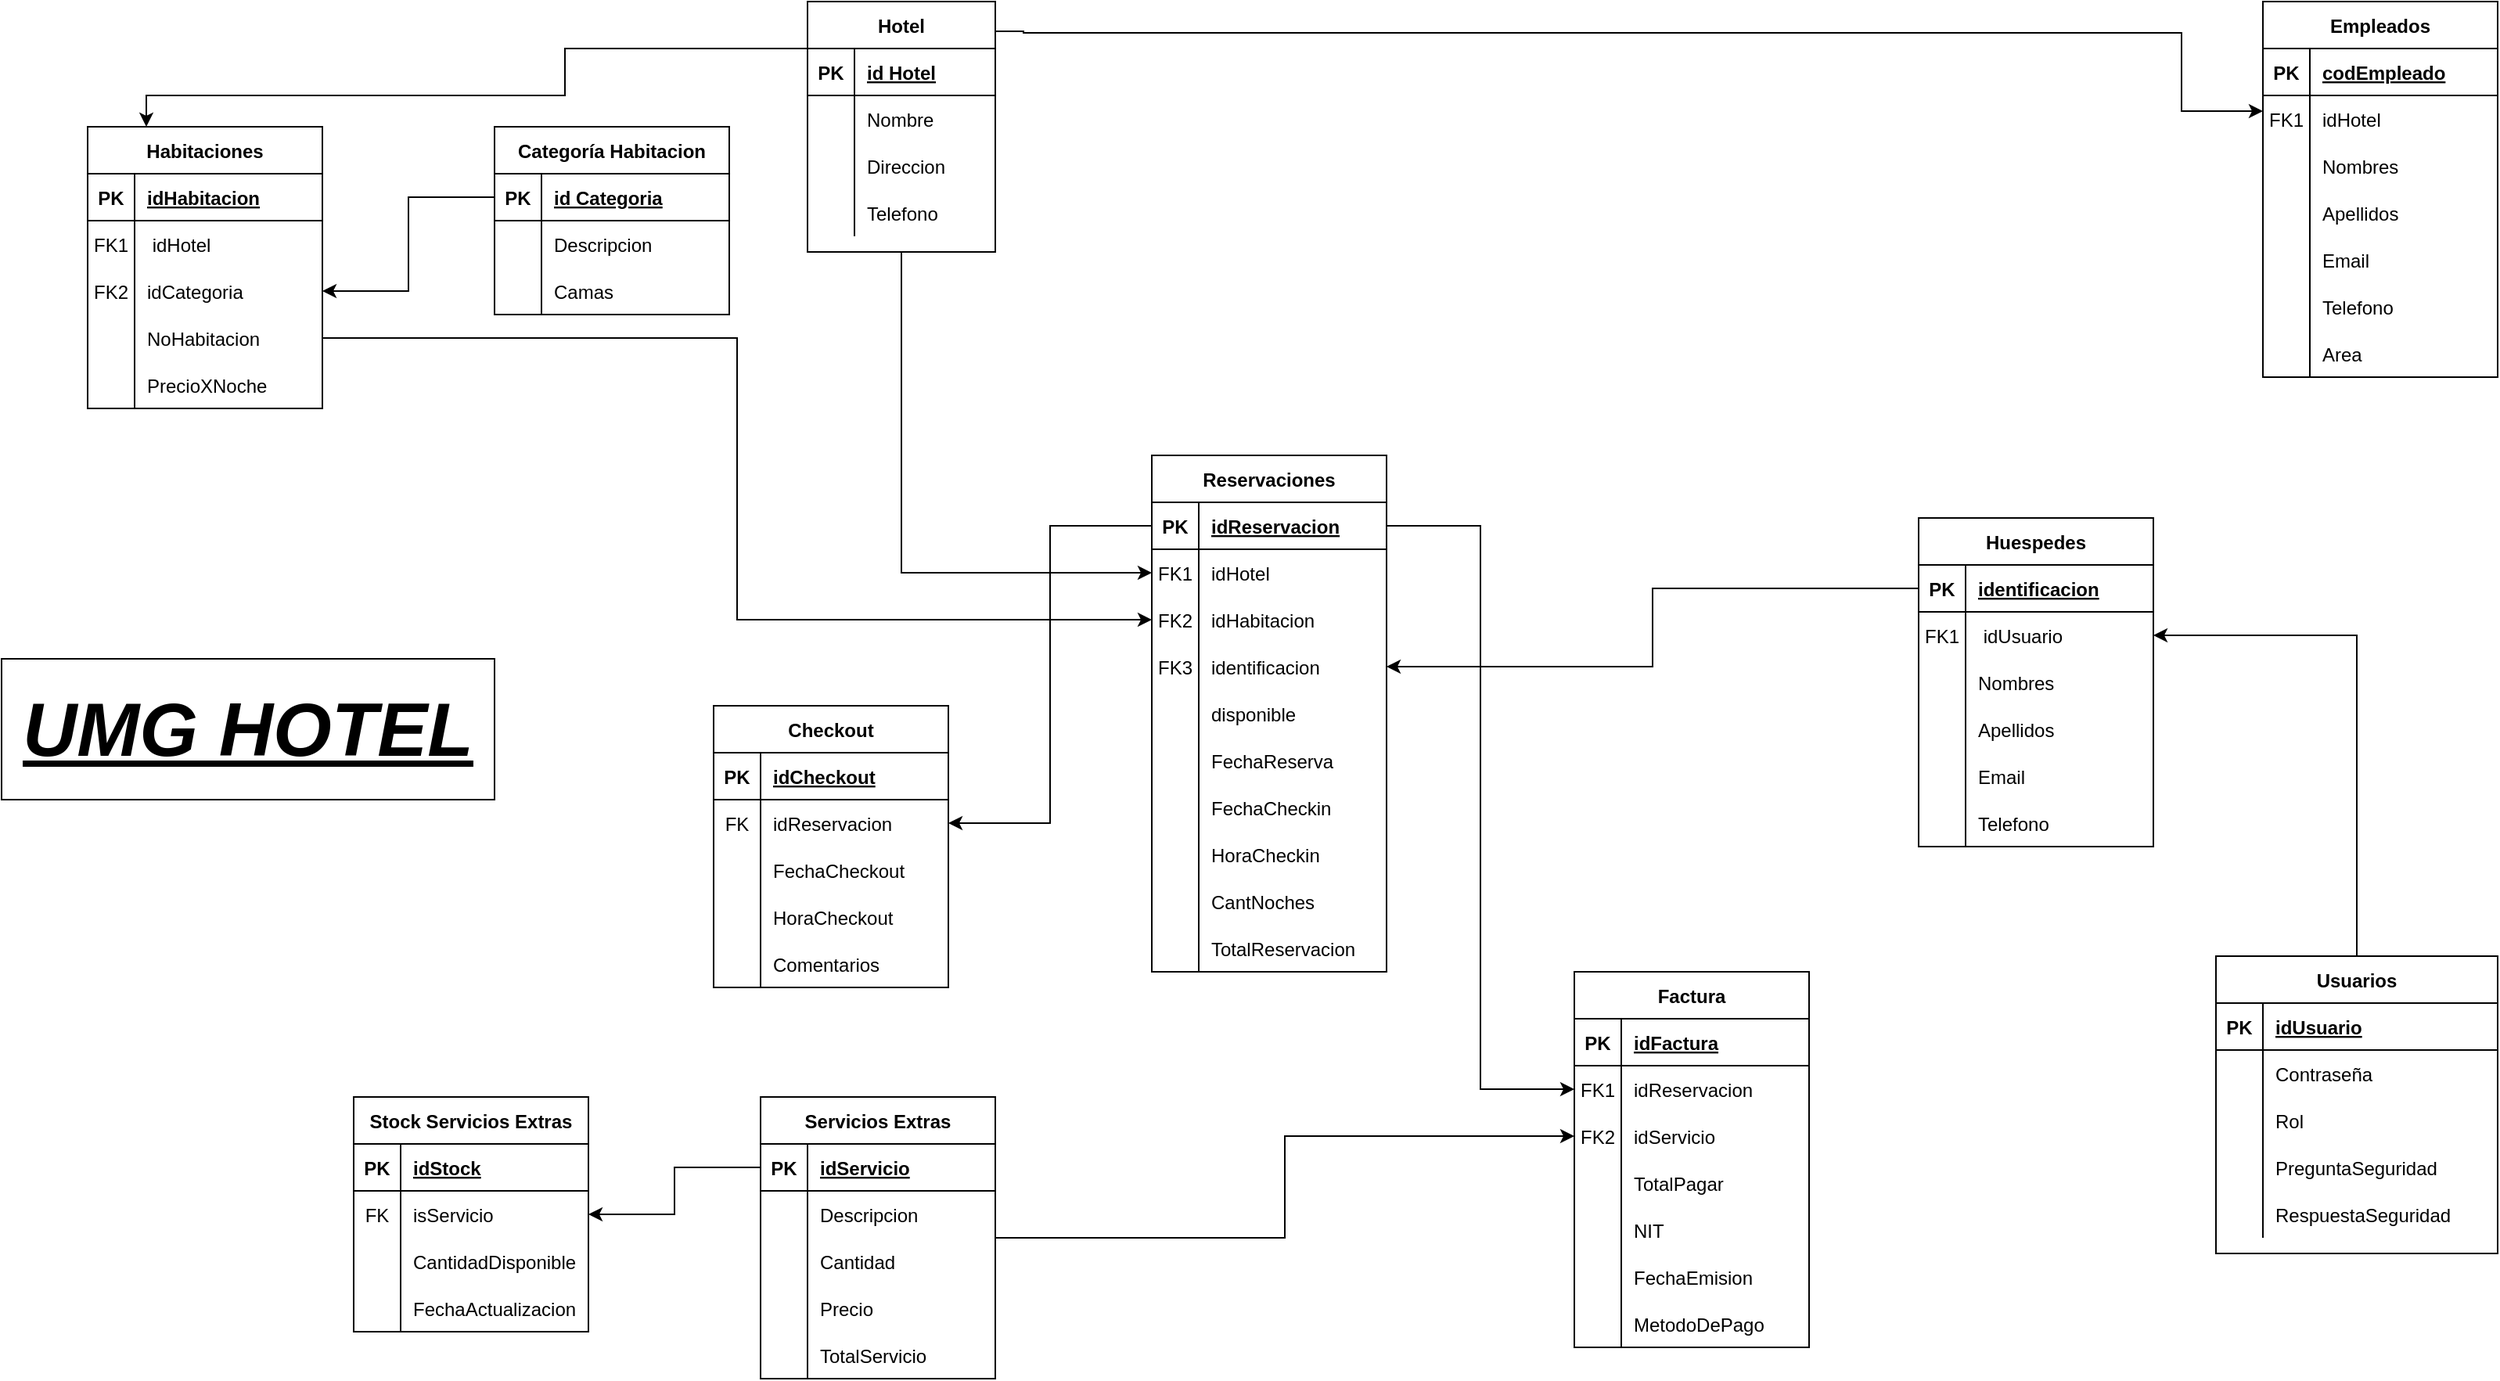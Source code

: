 <mxfile version="24.7.13">
  <diagram id="R2lEEEUBdFMjLlhIrx00" name="Page-1">
    <mxGraphModel dx="2610" dy="1000" grid="1" gridSize="10" guides="1" tooltips="1" connect="1" arrows="1" fold="1" page="1" pageScale="1" pageWidth="850" pageHeight="1100" math="0" shadow="0" extFonts="Permanent Marker^https://fonts.googleapis.com/css?family=Permanent+Marker">
      <root>
        <mxCell id="0" />
        <mxCell id="1" parent="0" />
        <mxCell id="QU8Biedw50NkdTrsbVbC-190" style="edgeStyle=orthogonalEdgeStyle;rounded=0;orthogonalLoop=1;jettySize=auto;html=1;entryX=0.25;entryY=0;entryDx=0;entryDy=0;" parent="1" source="C-vyLk0tnHw3VtMMgP7b-2" target="QU8Biedw50NkdTrsbVbC-26" edge="1">
          <mxGeometry relative="1" as="geometry">
            <mxPoint x="260" y="270" as="targetPoint" />
            <Array as="points">
              <mxPoint x="-445" y="50" />
              <mxPoint x="-445" y="80" />
              <mxPoint x="-712" y="80" />
            </Array>
          </mxGeometry>
        </mxCell>
        <mxCell id="QU8Biedw50NkdTrsbVbC-194" style="edgeStyle=orthogonalEdgeStyle;rounded=0;orthogonalLoop=1;jettySize=auto;html=1;entryX=0;entryY=0.5;entryDx=0;entryDy=0;" parent="1" source="C-vyLk0tnHw3VtMMgP7b-2" target="QU8Biedw50NkdTrsbVbC-90" edge="1">
          <mxGeometry relative="1" as="geometry" />
        </mxCell>
        <mxCell id="C-vyLk0tnHw3VtMMgP7b-2" value="Hotel" style="shape=table;startSize=30;container=1;collapsible=1;childLayout=tableLayout;fixedRows=1;rowLines=0;fontStyle=1;align=center;resizeLast=1;" parent="1" vertex="1">
          <mxGeometry x="-290" y="20" width="120" height="160" as="geometry" />
        </mxCell>
        <mxCell id="C-vyLk0tnHw3VtMMgP7b-3" value="" style="shape=partialRectangle;collapsible=0;dropTarget=0;pointerEvents=0;fillColor=none;points=[[0,0.5],[1,0.5]];portConstraint=eastwest;top=0;left=0;right=0;bottom=1;" parent="C-vyLk0tnHw3VtMMgP7b-2" vertex="1">
          <mxGeometry y="30" width="120" height="30" as="geometry" />
        </mxCell>
        <mxCell id="C-vyLk0tnHw3VtMMgP7b-4" value="PK" style="shape=partialRectangle;overflow=hidden;connectable=0;fillColor=none;top=0;left=0;bottom=0;right=0;fontStyle=1;" parent="C-vyLk0tnHw3VtMMgP7b-3" vertex="1">
          <mxGeometry width="30" height="30" as="geometry">
            <mxRectangle width="30" height="30" as="alternateBounds" />
          </mxGeometry>
        </mxCell>
        <mxCell id="C-vyLk0tnHw3VtMMgP7b-5" value="id Hotel" style="shape=partialRectangle;overflow=hidden;connectable=0;fillColor=none;top=0;left=0;bottom=0;right=0;align=left;spacingLeft=6;fontStyle=5;" parent="C-vyLk0tnHw3VtMMgP7b-3" vertex="1">
          <mxGeometry x="30" width="90" height="30" as="geometry">
            <mxRectangle width="90" height="30" as="alternateBounds" />
          </mxGeometry>
        </mxCell>
        <mxCell id="C-vyLk0tnHw3VtMMgP7b-6" value="" style="shape=partialRectangle;collapsible=0;dropTarget=0;pointerEvents=0;fillColor=none;points=[[0,0.5],[1,0.5]];portConstraint=eastwest;top=0;left=0;right=0;bottom=0;" parent="C-vyLk0tnHw3VtMMgP7b-2" vertex="1">
          <mxGeometry y="60" width="120" height="30" as="geometry" />
        </mxCell>
        <mxCell id="C-vyLk0tnHw3VtMMgP7b-7" value="" style="shape=partialRectangle;overflow=hidden;connectable=0;fillColor=none;top=0;left=0;bottom=0;right=0;" parent="C-vyLk0tnHw3VtMMgP7b-6" vertex="1">
          <mxGeometry width="30" height="30" as="geometry">
            <mxRectangle width="30" height="30" as="alternateBounds" />
          </mxGeometry>
        </mxCell>
        <mxCell id="C-vyLk0tnHw3VtMMgP7b-8" value="Nombre" style="shape=partialRectangle;overflow=hidden;connectable=0;fillColor=none;top=0;left=0;bottom=0;right=0;align=left;spacingLeft=6;" parent="C-vyLk0tnHw3VtMMgP7b-6" vertex="1">
          <mxGeometry x="30" width="90" height="30" as="geometry">
            <mxRectangle width="90" height="30" as="alternateBounds" />
          </mxGeometry>
        </mxCell>
        <mxCell id="C-vyLk0tnHw3VtMMgP7b-9" value="" style="shape=partialRectangle;collapsible=0;dropTarget=0;pointerEvents=0;fillColor=none;points=[[0,0.5],[1,0.5]];portConstraint=eastwest;top=0;left=0;right=0;bottom=0;" parent="C-vyLk0tnHw3VtMMgP7b-2" vertex="1">
          <mxGeometry y="90" width="120" height="30" as="geometry" />
        </mxCell>
        <mxCell id="C-vyLk0tnHw3VtMMgP7b-10" value="" style="shape=partialRectangle;overflow=hidden;connectable=0;fillColor=none;top=0;left=0;bottom=0;right=0;" parent="C-vyLk0tnHw3VtMMgP7b-9" vertex="1">
          <mxGeometry width="30" height="30" as="geometry">
            <mxRectangle width="30" height="30" as="alternateBounds" />
          </mxGeometry>
        </mxCell>
        <mxCell id="C-vyLk0tnHw3VtMMgP7b-11" value="Direccion" style="shape=partialRectangle;overflow=hidden;connectable=0;fillColor=none;top=0;left=0;bottom=0;right=0;align=left;spacingLeft=6;" parent="C-vyLk0tnHw3VtMMgP7b-9" vertex="1">
          <mxGeometry x="30" width="90" height="30" as="geometry">
            <mxRectangle width="90" height="30" as="alternateBounds" />
          </mxGeometry>
        </mxCell>
        <mxCell id="QU8Biedw50NkdTrsbVbC-10" value="" style="shape=partialRectangle;collapsible=0;dropTarget=0;pointerEvents=0;fillColor=none;points=[[0,0.5],[1,0.5]];portConstraint=eastwest;top=0;left=0;right=0;bottom=0;" parent="C-vyLk0tnHw3VtMMgP7b-2" vertex="1">
          <mxGeometry y="120" width="120" height="30" as="geometry" />
        </mxCell>
        <mxCell id="QU8Biedw50NkdTrsbVbC-11" value="" style="shape=partialRectangle;overflow=hidden;connectable=0;fillColor=none;top=0;left=0;bottom=0;right=0;" parent="QU8Biedw50NkdTrsbVbC-10" vertex="1">
          <mxGeometry width="30" height="30" as="geometry">
            <mxRectangle width="30" height="30" as="alternateBounds" />
          </mxGeometry>
        </mxCell>
        <mxCell id="QU8Biedw50NkdTrsbVbC-12" value="Telefono" style="shape=partialRectangle;overflow=hidden;connectable=0;fillColor=none;top=0;left=0;bottom=0;right=0;align=left;spacingLeft=6;" parent="QU8Biedw50NkdTrsbVbC-10" vertex="1">
          <mxGeometry x="30" width="90" height="30" as="geometry">
            <mxRectangle width="90" height="30" as="alternateBounds" />
          </mxGeometry>
        </mxCell>
        <mxCell id="QU8Biedw50NkdTrsbVbC-197" style="edgeStyle=orthogonalEdgeStyle;rounded=0;orthogonalLoop=1;jettySize=auto;html=1;entryX=1;entryY=0.5;entryDx=0;entryDy=0;" parent="1" source="C-vyLk0tnHw3VtMMgP7b-23" target="QU8Biedw50NkdTrsbVbC-52" edge="1">
          <mxGeometry relative="1" as="geometry" />
        </mxCell>
        <mxCell id="C-vyLk0tnHw3VtMMgP7b-23" value="Usuarios" style="shape=table;startSize=30;container=1;collapsible=1;childLayout=tableLayout;fixedRows=1;rowLines=0;fontStyle=1;align=center;resizeLast=1;" parent="1" vertex="1">
          <mxGeometry x="610" y="630" width="180" height="190" as="geometry" />
        </mxCell>
        <mxCell id="C-vyLk0tnHw3VtMMgP7b-24" value="" style="shape=partialRectangle;collapsible=0;dropTarget=0;pointerEvents=0;fillColor=none;points=[[0,0.5],[1,0.5]];portConstraint=eastwest;top=0;left=0;right=0;bottom=1;" parent="C-vyLk0tnHw3VtMMgP7b-23" vertex="1">
          <mxGeometry y="30" width="180" height="30" as="geometry" />
        </mxCell>
        <mxCell id="C-vyLk0tnHw3VtMMgP7b-25" value="PK" style="shape=partialRectangle;overflow=hidden;connectable=0;fillColor=none;top=0;left=0;bottom=0;right=0;fontStyle=1;" parent="C-vyLk0tnHw3VtMMgP7b-24" vertex="1">
          <mxGeometry width="30" height="30" as="geometry">
            <mxRectangle width="30" height="30" as="alternateBounds" />
          </mxGeometry>
        </mxCell>
        <mxCell id="C-vyLk0tnHw3VtMMgP7b-26" value="idUsuario" style="shape=partialRectangle;overflow=hidden;connectable=0;fillColor=none;top=0;left=0;bottom=0;right=0;align=left;spacingLeft=6;fontStyle=5;" parent="C-vyLk0tnHw3VtMMgP7b-24" vertex="1">
          <mxGeometry x="30" width="150" height="30" as="geometry">
            <mxRectangle width="150" height="30" as="alternateBounds" />
          </mxGeometry>
        </mxCell>
        <mxCell id="C-vyLk0tnHw3VtMMgP7b-27" value="" style="shape=partialRectangle;collapsible=0;dropTarget=0;pointerEvents=0;fillColor=none;points=[[0,0.5],[1,0.5]];portConstraint=eastwest;top=0;left=0;right=0;bottom=0;" parent="C-vyLk0tnHw3VtMMgP7b-23" vertex="1">
          <mxGeometry y="60" width="180" height="30" as="geometry" />
        </mxCell>
        <mxCell id="C-vyLk0tnHw3VtMMgP7b-28" value="" style="shape=partialRectangle;overflow=hidden;connectable=0;fillColor=none;top=0;left=0;bottom=0;right=0;" parent="C-vyLk0tnHw3VtMMgP7b-27" vertex="1">
          <mxGeometry width="30" height="30" as="geometry">
            <mxRectangle width="30" height="30" as="alternateBounds" />
          </mxGeometry>
        </mxCell>
        <mxCell id="C-vyLk0tnHw3VtMMgP7b-29" value="Contraseña" style="shape=partialRectangle;overflow=hidden;connectable=0;fillColor=none;top=0;left=0;bottom=0;right=0;align=left;spacingLeft=6;" parent="C-vyLk0tnHw3VtMMgP7b-27" vertex="1">
          <mxGeometry x="30" width="150" height="30" as="geometry">
            <mxRectangle width="150" height="30" as="alternateBounds" />
          </mxGeometry>
        </mxCell>
        <mxCell id="QU8Biedw50NkdTrsbVbC-1" value="" style="shape=partialRectangle;collapsible=0;dropTarget=0;pointerEvents=0;fillColor=none;points=[[0,0.5],[1,0.5]];portConstraint=eastwest;top=0;left=0;right=0;bottom=0;" parent="C-vyLk0tnHw3VtMMgP7b-23" vertex="1">
          <mxGeometry y="90" width="180" height="30" as="geometry" />
        </mxCell>
        <mxCell id="QU8Biedw50NkdTrsbVbC-2" value="" style="shape=partialRectangle;overflow=hidden;connectable=0;fillColor=none;top=0;left=0;bottom=0;right=0;" parent="QU8Biedw50NkdTrsbVbC-1" vertex="1">
          <mxGeometry width="30" height="30" as="geometry">
            <mxRectangle width="30" height="30" as="alternateBounds" />
          </mxGeometry>
        </mxCell>
        <mxCell id="QU8Biedw50NkdTrsbVbC-3" value="Rol" style="shape=partialRectangle;overflow=hidden;connectable=0;fillColor=none;top=0;left=0;bottom=0;right=0;align=left;spacingLeft=6;" parent="QU8Biedw50NkdTrsbVbC-1" vertex="1">
          <mxGeometry x="30" width="150" height="30" as="geometry">
            <mxRectangle width="150" height="30" as="alternateBounds" />
          </mxGeometry>
        </mxCell>
        <mxCell id="QU8Biedw50NkdTrsbVbC-4" value="" style="shape=partialRectangle;collapsible=0;dropTarget=0;pointerEvents=0;fillColor=none;points=[[0,0.5],[1,0.5]];portConstraint=eastwest;top=0;left=0;right=0;bottom=0;" parent="C-vyLk0tnHw3VtMMgP7b-23" vertex="1">
          <mxGeometry y="120" width="180" height="30" as="geometry" />
        </mxCell>
        <mxCell id="QU8Biedw50NkdTrsbVbC-5" value="" style="shape=partialRectangle;overflow=hidden;connectable=0;fillColor=none;top=0;left=0;bottom=0;right=0;" parent="QU8Biedw50NkdTrsbVbC-4" vertex="1">
          <mxGeometry width="30" height="30" as="geometry">
            <mxRectangle width="30" height="30" as="alternateBounds" />
          </mxGeometry>
        </mxCell>
        <mxCell id="QU8Biedw50NkdTrsbVbC-6" value="PreguntaSeguridad" style="shape=partialRectangle;overflow=hidden;connectable=0;fillColor=none;top=0;left=0;bottom=0;right=0;align=left;spacingLeft=6;" parent="QU8Biedw50NkdTrsbVbC-4" vertex="1">
          <mxGeometry x="30" width="150" height="30" as="geometry">
            <mxRectangle width="150" height="30" as="alternateBounds" />
          </mxGeometry>
        </mxCell>
        <mxCell id="QU8Biedw50NkdTrsbVbC-7" value="" style="shape=partialRectangle;collapsible=0;dropTarget=0;pointerEvents=0;fillColor=none;points=[[0,0.5],[1,0.5]];portConstraint=eastwest;top=0;left=0;right=0;bottom=0;" parent="C-vyLk0tnHw3VtMMgP7b-23" vertex="1">
          <mxGeometry y="150" width="180" height="30" as="geometry" />
        </mxCell>
        <mxCell id="QU8Biedw50NkdTrsbVbC-8" value="" style="shape=partialRectangle;overflow=hidden;connectable=0;fillColor=none;top=0;left=0;bottom=0;right=0;" parent="QU8Biedw50NkdTrsbVbC-7" vertex="1">
          <mxGeometry width="30" height="30" as="geometry">
            <mxRectangle width="30" height="30" as="alternateBounds" />
          </mxGeometry>
        </mxCell>
        <mxCell id="QU8Biedw50NkdTrsbVbC-9" value="RespuestaSeguridad" style="shape=partialRectangle;overflow=hidden;connectable=0;fillColor=none;top=0;left=0;bottom=0;right=0;align=left;spacingLeft=6;" parent="QU8Biedw50NkdTrsbVbC-7" vertex="1">
          <mxGeometry x="30" width="150" height="30" as="geometry">
            <mxRectangle width="150" height="30" as="alternateBounds" />
          </mxGeometry>
        </mxCell>
        <mxCell id="QU8Biedw50NkdTrsbVbC-13" value="Categoría Habitacion" style="shape=table;startSize=30;container=1;collapsible=1;childLayout=tableLayout;fixedRows=1;rowLines=0;fontStyle=1;align=center;resizeLast=1;" parent="1" vertex="1">
          <mxGeometry x="-490" y="100" width="150" height="120" as="geometry" />
        </mxCell>
        <mxCell id="QU8Biedw50NkdTrsbVbC-14" value="" style="shape=partialRectangle;collapsible=0;dropTarget=0;pointerEvents=0;fillColor=none;points=[[0,0.5],[1,0.5]];portConstraint=eastwest;top=0;left=0;right=0;bottom=1;" parent="QU8Biedw50NkdTrsbVbC-13" vertex="1">
          <mxGeometry y="30" width="150" height="30" as="geometry" />
        </mxCell>
        <mxCell id="QU8Biedw50NkdTrsbVbC-15" value="PK" style="shape=partialRectangle;overflow=hidden;connectable=0;fillColor=none;top=0;left=0;bottom=0;right=0;fontStyle=1;" parent="QU8Biedw50NkdTrsbVbC-14" vertex="1">
          <mxGeometry width="30" height="30" as="geometry">
            <mxRectangle width="30" height="30" as="alternateBounds" />
          </mxGeometry>
        </mxCell>
        <mxCell id="QU8Biedw50NkdTrsbVbC-16" value="id Categoria" style="shape=partialRectangle;overflow=hidden;connectable=0;fillColor=none;top=0;left=0;bottom=0;right=0;align=left;spacingLeft=6;fontStyle=5;" parent="QU8Biedw50NkdTrsbVbC-14" vertex="1">
          <mxGeometry x="30" width="120" height="30" as="geometry">
            <mxRectangle width="120" height="30" as="alternateBounds" />
          </mxGeometry>
        </mxCell>
        <mxCell id="QU8Biedw50NkdTrsbVbC-17" value="" style="shape=partialRectangle;collapsible=0;dropTarget=0;pointerEvents=0;fillColor=none;points=[[0,0.5],[1,0.5]];portConstraint=eastwest;top=0;left=0;right=0;bottom=0;" parent="QU8Biedw50NkdTrsbVbC-13" vertex="1">
          <mxGeometry y="60" width="150" height="30" as="geometry" />
        </mxCell>
        <mxCell id="QU8Biedw50NkdTrsbVbC-18" value="" style="shape=partialRectangle;overflow=hidden;connectable=0;fillColor=none;top=0;left=0;bottom=0;right=0;" parent="QU8Biedw50NkdTrsbVbC-17" vertex="1">
          <mxGeometry width="30" height="30" as="geometry">
            <mxRectangle width="30" height="30" as="alternateBounds" />
          </mxGeometry>
        </mxCell>
        <mxCell id="QU8Biedw50NkdTrsbVbC-19" value="Descripcion" style="shape=partialRectangle;overflow=hidden;connectable=0;fillColor=none;top=0;left=0;bottom=0;right=0;align=left;spacingLeft=6;" parent="QU8Biedw50NkdTrsbVbC-17" vertex="1">
          <mxGeometry x="30" width="120" height="30" as="geometry">
            <mxRectangle width="120" height="30" as="alternateBounds" />
          </mxGeometry>
        </mxCell>
        <mxCell id="QU8Biedw50NkdTrsbVbC-20" value="" style="shape=partialRectangle;collapsible=0;dropTarget=0;pointerEvents=0;fillColor=none;points=[[0,0.5],[1,0.5]];portConstraint=eastwest;top=0;left=0;right=0;bottom=0;" parent="QU8Biedw50NkdTrsbVbC-13" vertex="1">
          <mxGeometry y="90" width="150" height="30" as="geometry" />
        </mxCell>
        <mxCell id="QU8Biedw50NkdTrsbVbC-21" value="" style="shape=partialRectangle;overflow=hidden;connectable=0;fillColor=none;top=0;left=0;bottom=0;right=0;" parent="QU8Biedw50NkdTrsbVbC-20" vertex="1">
          <mxGeometry width="30" height="30" as="geometry">
            <mxRectangle width="30" height="30" as="alternateBounds" />
          </mxGeometry>
        </mxCell>
        <mxCell id="QU8Biedw50NkdTrsbVbC-22" value="Camas" style="shape=partialRectangle;overflow=hidden;connectable=0;fillColor=none;top=0;left=0;bottom=0;right=0;align=left;spacingLeft=6;" parent="QU8Biedw50NkdTrsbVbC-20" vertex="1">
          <mxGeometry x="30" width="120" height="30" as="geometry">
            <mxRectangle width="120" height="30" as="alternateBounds" />
          </mxGeometry>
        </mxCell>
        <mxCell id="QU8Biedw50NkdTrsbVbC-26" value="Habitaciones" style="shape=table;startSize=30;container=1;collapsible=1;childLayout=tableLayout;fixedRows=1;rowLines=0;fontStyle=1;align=center;resizeLast=1;" parent="1" vertex="1">
          <mxGeometry x="-750" y="100" width="150" height="180" as="geometry" />
        </mxCell>
        <mxCell id="QU8Biedw50NkdTrsbVbC-27" value="" style="shape=partialRectangle;collapsible=0;dropTarget=0;pointerEvents=0;fillColor=none;points=[[0,0.5],[1,0.5]];portConstraint=eastwest;top=0;left=0;right=0;bottom=1;" parent="QU8Biedw50NkdTrsbVbC-26" vertex="1">
          <mxGeometry y="30" width="150" height="30" as="geometry" />
        </mxCell>
        <mxCell id="QU8Biedw50NkdTrsbVbC-28" value="PK" style="shape=partialRectangle;overflow=hidden;connectable=0;fillColor=none;top=0;left=0;bottom=0;right=0;fontStyle=1;" parent="QU8Biedw50NkdTrsbVbC-27" vertex="1">
          <mxGeometry width="30" height="30" as="geometry">
            <mxRectangle width="30" height="30" as="alternateBounds" />
          </mxGeometry>
        </mxCell>
        <mxCell id="QU8Biedw50NkdTrsbVbC-29" value="idHabitacion" style="shape=partialRectangle;overflow=hidden;connectable=0;fillColor=none;top=0;left=0;bottom=0;right=0;align=left;spacingLeft=6;fontStyle=5;" parent="QU8Biedw50NkdTrsbVbC-27" vertex="1">
          <mxGeometry x="30" width="120" height="30" as="geometry">
            <mxRectangle width="120" height="30" as="alternateBounds" />
          </mxGeometry>
        </mxCell>
        <mxCell id="QU8Biedw50NkdTrsbVbC-30" value="" style="shape=partialRectangle;collapsible=0;dropTarget=0;pointerEvents=0;fillColor=none;points=[[0,0.5],[1,0.5]];portConstraint=eastwest;top=0;left=0;right=0;bottom=0;" parent="QU8Biedw50NkdTrsbVbC-26" vertex="1">
          <mxGeometry y="60" width="150" height="30" as="geometry" />
        </mxCell>
        <mxCell id="QU8Biedw50NkdTrsbVbC-31" value="FK1" style="shape=partialRectangle;overflow=hidden;connectable=0;fillColor=none;top=0;left=0;bottom=0;right=0;" parent="QU8Biedw50NkdTrsbVbC-30" vertex="1">
          <mxGeometry width="30" height="30" as="geometry">
            <mxRectangle width="30" height="30" as="alternateBounds" />
          </mxGeometry>
        </mxCell>
        <mxCell id="QU8Biedw50NkdTrsbVbC-32" value=" idHotel" style="shape=partialRectangle;overflow=hidden;connectable=0;fillColor=none;top=0;left=0;bottom=0;right=0;align=left;spacingLeft=6;" parent="QU8Biedw50NkdTrsbVbC-30" vertex="1">
          <mxGeometry x="30" width="120" height="30" as="geometry">
            <mxRectangle width="120" height="30" as="alternateBounds" />
          </mxGeometry>
        </mxCell>
        <mxCell id="QU8Biedw50NkdTrsbVbC-33" value="" style="shape=partialRectangle;collapsible=0;dropTarget=0;pointerEvents=0;fillColor=none;points=[[0,0.5],[1,0.5]];portConstraint=eastwest;top=0;left=0;right=0;bottom=0;" parent="QU8Biedw50NkdTrsbVbC-26" vertex="1">
          <mxGeometry y="90" width="150" height="30" as="geometry" />
        </mxCell>
        <mxCell id="QU8Biedw50NkdTrsbVbC-34" value="FK2" style="shape=partialRectangle;overflow=hidden;connectable=0;fillColor=none;top=0;left=0;bottom=0;right=0;" parent="QU8Biedw50NkdTrsbVbC-33" vertex="1">
          <mxGeometry width="30" height="30" as="geometry">
            <mxRectangle width="30" height="30" as="alternateBounds" />
          </mxGeometry>
        </mxCell>
        <mxCell id="QU8Biedw50NkdTrsbVbC-35" value="idCategoria" style="shape=partialRectangle;overflow=hidden;connectable=0;fillColor=none;top=0;left=0;bottom=0;right=0;align=left;spacingLeft=6;" parent="QU8Biedw50NkdTrsbVbC-33" vertex="1">
          <mxGeometry x="30" width="120" height="30" as="geometry">
            <mxRectangle width="120" height="30" as="alternateBounds" />
          </mxGeometry>
        </mxCell>
        <mxCell id="QU8Biedw50NkdTrsbVbC-36" value="" style="shape=partialRectangle;collapsible=0;dropTarget=0;pointerEvents=0;fillColor=none;points=[[0,0.5],[1,0.5]];portConstraint=eastwest;top=0;left=0;right=0;bottom=0;" parent="QU8Biedw50NkdTrsbVbC-26" vertex="1">
          <mxGeometry y="120" width="150" height="30" as="geometry" />
        </mxCell>
        <mxCell id="QU8Biedw50NkdTrsbVbC-37" value="" style="shape=partialRectangle;overflow=hidden;connectable=0;fillColor=none;top=0;left=0;bottom=0;right=0;" parent="QU8Biedw50NkdTrsbVbC-36" vertex="1">
          <mxGeometry width="30" height="30" as="geometry">
            <mxRectangle width="30" height="30" as="alternateBounds" />
          </mxGeometry>
        </mxCell>
        <mxCell id="QU8Biedw50NkdTrsbVbC-38" value="NoHabitacion" style="shape=partialRectangle;overflow=hidden;connectable=0;fillColor=none;top=0;left=0;bottom=0;right=0;align=left;spacingLeft=6;" parent="QU8Biedw50NkdTrsbVbC-36" vertex="1">
          <mxGeometry x="30" width="120" height="30" as="geometry">
            <mxRectangle width="120" height="30" as="alternateBounds" />
          </mxGeometry>
        </mxCell>
        <mxCell id="QU8Biedw50NkdTrsbVbC-42" value="" style="shape=partialRectangle;collapsible=0;dropTarget=0;pointerEvents=0;fillColor=none;points=[[0,0.5],[1,0.5]];portConstraint=eastwest;top=0;left=0;right=0;bottom=0;" parent="QU8Biedw50NkdTrsbVbC-26" vertex="1">
          <mxGeometry y="150" width="150" height="30" as="geometry" />
        </mxCell>
        <mxCell id="QU8Biedw50NkdTrsbVbC-43" value="" style="shape=partialRectangle;overflow=hidden;connectable=0;fillColor=none;top=0;left=0;bottom=0;right=0;" parent="QU8Biedw50NkdTrsbVbC-42" vertex="1">
          <mxGeometry width="30" height="30" as="geometry">
            <mxRectangle width="30" height="30" as="alternateBounds" />
          </mxGeometry>
        </mxCell>
        <mxCell id="QU8Biedw50NkdTrsbVbC-44" value="PrecioXNoche" style="shape=partialRectangle;overflow=hidden;connectable=0;fillColor=none;top=0;left=0;bottom=0;right=0;align=left;spacingLeft=6;" parent="QU8Biedw50NkdTrsbVbC-42" vertex="1">
          <mxGeometry x="30" width="120" height="30" as="geometry">
            <mxRectangle width="120" height="30" as="alternateBounds" />
          </mxGeometry>
        </mxCell>
        <mxCell id="QU8Biedw50NkdTrsbVbC-48" value="Huespedes" style="shape=table;startSize=30;container=1;collapsible=1;childLayout=tableLayout;fixedRows=1;rowLines=0;fontStyle=1;align=center;resizeLast=1;" parent="1" vertex="1">
          <mxGeometry x="420" y="350" width="150" height="210" as="geometry" />
        </mxCell>
        <mxCell id="QU8Biedw50NkdTrsbVbC-49" value="" style="shape=partialRectangle;collapsible=0;dropTarget=0;pointerEvents=0;fillColor=none;points=[[0,0.5],[1,0.5]];portConstraint=eastwest;top=0;left=0;right=0;bottom=1;" parent="QU8Biedw50NkdTrsbVbC-48" vertex="1">
          <mxGeometry y="30" width="150" height="30" as="geometry" />
        </mxCell>
        <mxCell id="QU8Biedw50NkdTrsbVbC-50" value="PK" style="shape=partialRectangle;overflow=hidden;connectable=0;fillColor=none;top=0;left=0;bottom=0;right=0;fontStyle=1;" parent="QU8Biedw50NkdTrsbVbC-49" vertex="1">
          <mxGeometry width="30" height="30" as="geometry">
            <mxRectangle width="30" height="30" as="alternateBounds" />
          </mxGeometry>
        </mxCell>
        <mxCell id="QU8Biedw50NkdTrsbVbC-51" value="identificacion" style="shape=partialRectangle;overflow=hidden;connectable=0;fillColor=none;top=0;left=0;bottom=0;right=0;align=left;spacingLeft=6;fontStyle=5;" parent="QU8Biedw50NkdTrsbVbC-49" vertex="1">
          <mxGeometry x="30" width="120" height="30" as="geometry">
            <mxRectangle width="120" height="30" as="alternateBounds" />
          </mxGeometry>
        </mxCell>
        <mxCell id="QU8Biedw50NkdTrsbVbC-52" value="" style="shape=partialRectangle;collapsible=0;dropTarget=0;pointerEvents=0;fillColor=none;points=[[0,0.5],[1,0.5]];portConstraint=eastwest;top=0;left=0;right=0;bottom=0;" parent="QU8Biedw50NkdTrsbVbC-48" vertex="1">
          <mxGeometry y="60" width="150" height="30" as="geometry" />
        </mxCell>
        <mxCell id="QU8Biedw50NkdTrsbVbC-53" value="FK1" style="shape=partialRectangle;overflow=hidden;connectable=0;fillColor=none;top=0;left=0;bottom=0;right=0;" parent="QU8Biedw50NkdTrsbVbC-52" vertex="1">
          <mxGeometry width="30" height="30" as="geometry">
            <mxRectangle width="30" height="30" as="alternateBounds" />
          </mxGeometry>
        </mxCell>
        <mxCell id="QU8Biedw50NkdTrsbVbC-54" value=" idUsuario" style="shape=partialRectangle;overflow=hidden;connectable=0;fillColor=none;top=0;left=0;bottom=0;right=0;align=left;spacingLeft=6;" parent="QU8Biedw50NkdTrsbVbC-52" vertex="1">
          <mxGeometry x="30" width="120" height="30" as="geometry">
            <mxRectangle width="120" height="30" as="alternateBounds" />
          </mxGeometry>
        </mxCell>
        <mxCell id="QU8Biedw50NkdTrsbVbC-55" value="" style="shape=partialRectangle;collapsible=0;dropTarget=0;pointerEvents=0;fillColor=none;points=[[0,0.5],[1,0.5]];portConstraint=eastwest;top=0;left=0;right=0;bottom=0;" parent="QU8Biedw50NkdTrsbVbC-48" vertex="1">
          <mxGeometry y="90" width="150" height="30" as="geometry" />
        </mxCell>
        <mxCell id="QU8Biedw50NkdTrsbVbC-56" value="" style="shape=partialRectangle;overflow=hidden;connectable=0;fillColor=none;top=0;left=0;bottom=0;right=0;" parent="QU8Biedw50NkdTrsbVbC-55" vertex="1">
          <mxGeometry width="30" height="30" as="geometry">
            <mxRectangle width="30" height="30" as="alternateBounds" />
          </mxGeometry>
        </mxCell>
        <mxCell id="QU8Biedw50NkdTrsbVbC-57" value="Nombres" style="shape=partialRectangle;overflow=hidden;connectable=0;fillColor=none;top=0;left=0;bottom=0;right=0;align=left;spacingLeft=6;" parent="QU8Biedw50NkdTrsbVbC-55" vertex="1">
          <mxGeometry x="30" width="120" height="30" as="geometry">
            <mxRectangle width="120" height="30" as="alternateBounds" />
          </mxGeometry>
        </mxCell>
        <mxCell id="QU8Biedw50NkdTrsbVbC-58" value="" style="shape=partialRectangle;collapsible=0;dropTarget=0;pointerEvents=0;fillColor=none;points=[[0,0.5],[1,0.5]];portConstraint=eastwest;top=0;left=0;right=0;bottom=0;" parent="QU8Biedw50NkdTrsbVbC-48" vertex="1">
          <mxGeometry y="120" width="150" height="30" as="geometry" />
        </mxCell>
        <mxCell id="QU8Biedw50NkdTrsbVbC-59" value="" style="shape=partialRectangle;overflow=hidden;connectable=0;fillColor=none;top=0;left=0;bottom=0;right=0;" parent="QU8Biedw50NkdTrsbVbC-58" vertex="1">
          <mxGeometry width="30" height="30" as="geometry">
            <mxRectangle width="30" height="30" as="alternateBounds" />
          </mxGeometry>
        </mxCell>
        <mxCell id="QU8Biedw50NkdTrsbVbC-60" value="Apellidos" style="shape=partialRectangle;overflow=hidden;connectable=0;fillColor=none;top=0;left=0;bottom=0;right=0;align=left;spacingLeft=6;" parent="QU8Biedw50NkdTrsbVbC-58" vertex="1">
          <mxGeometry x="30" width="120" height="30" as="geometry">
            <mxRectangle width="120" height="30" as="alternateBounds" />
          </mxGeometry>
        </mxCell>
        <mxCell id="QU8Biedw50NkdTrsbVbC-61" value="" style="shape=partialRectangle;collapsible=0;dropTarget=0;pointerEvents=0;fillColor=none;points=[[0,0.5],[1,0.5]];portConstraint=eastwest;top=0;left=0;right=0;bottom=0;" parent="QU8Biedw50NkdTrsbVbC-48" vertex="1">
          <mxGeometry y="150" width="150" height="30" as="geometry" />
        </mxCell>
        <mxCell id="QU8Biedw50NkdTrsbVbC-62" value="" style="shape=partialRectangle;overflow=hidden;connectable=0;fillColor=none;top=0;left=0;bottom=0;right=0;" parent="QU8Biedw50NkdTrsbVbC-61" vertex="1">
          <mxGeometry width="30" height="30" as="geometry">
            <mxRectangle width="30" height="30" as="alternateBounds" />
          </mxGeometry>
        </mxCell>
        <mxCell id="QU8Biedw50NkdTrsbVbC-63" value="Email" style="shape=partialRectangle;overflow=hidden;connectable=0;fillColor=none;top=0;left=0;bottom=0;right=0;align=left;spacingLeft=6;" parent="QU8Biedw50NkdTrsbVbC-61" vertex="1">
          <mxGeometry x="30" width="120" height="30" as="geometry">
            <mxRectangle width="120" height="30" as="alternateBounds" />
          </mxGeometry>
        </mxCell>
        <mxCell id="QU8Biedw50NkdTrsbVbC-64" value="" style="shape=partialRectangle;collapsible=0;dropTarget=0;pointerEvents=0;fillColor=none;points=[[0,0.5],[1,0.5]];portConstraint=eastwest;top=0;left=0;right=0;bottom=0;" parent="QU8Biedw50NkdTrsbVbC-48" vertex="1">
          <mxGeometry y="180" width="150" height="30" as="geometry" />
        </mxCell>
        <mxCell id="QU8Biedw50NkdTrsbVbC-65" value="" style="shape=partialRectangle;overflow=hidden;connectable=0;fillColor=none;top=0;left=0;bottom=0;right=0;" parent="QU8Biedw50NkdTrsbVbC-64" vertex="1">
          <mxGeometry width="30" height="30" as="geometry">
            <mxRectangle width="30" height="30" as="alternateBounds" />
          </mxGeometry>
        </mxCell>
        <mxCell id="QU8Biedw50NkdTrsbVbC-66" value="Telefono" style="shape=partialRectangle;overflow=hidden;connectable=0;fillColor=none;top=0;left=0;bottom=0;right=0;align=left;spacingLeft=6;" parent="QU8Biedw50NkdTrsbVbC-64" vertex="1">
          <mxGeometry x="30" width="120" height="30" as="geometry">
            <mxRectangle width="120" height="30" as="alternateBounds" />
          </mxGeometry>
        </mxCell>
        <mxCell id="QU8Biedw50NkdTrsbVbC-199" style="edgeStyle=orthogonalEdgeStyle;rounded=0;orthogonalLoop=1;jettySize=auto;html=1;entryX=0;entryY=0.5;entryDx=0;entryDy=0;" parent="1" source="QU8Biedw50NkdTrsbVbC-67" target="QU8Biedw50NkdTrsbVbC-121" edge="1">
          <mxGeometry relative="1" as="geometry" />
        </mxCell>
        <mxCell id="QU8Biedw50NkdTrsbVbC-67" value="Servicios Extras" style="shape=table;startSize=30;container=1;collapsible=1;childLayout=tableLayout;fixedRows=1;rowLines=0;fontStyle=1;align=center;resizeLast=1;" parent="1" vertex="1">
          <mxGeometry x="-320" y="720" width="150" height="180" as="geometry" />
        </mxCell>
        <mxCell id="QU8Biedw50NkdTrsbVbC-68" value="" style="shape=partialRectangle;collapsible=0;dropTarget=0;pointerEvents=0;fillColor=none;points=[[0,0.5],[1,0.5]];portConstraint=eastwest;top=0;left=0;right=0;bottom=1;" parent="QU8Biedw50NkdTrsbVbC-67" vertex="1">
          <mxGeometry y="30" width="150" height="30" as="geometry" />
        </mxCell>
        <mxCell id="QU8Biedw50NkdTrsbVbC-69" value="PK" style="shape=partialRectangle;overflow=hidden;connectable=0;fillColor=none;top=0;left=0;bottom=0;right=0;fontStyle=1;" parent="QU8Biedw50NkdTrsbVbC-68" vertex="1">
          <mxGeometry width="30" height="30" as="geometry">
            <mxRectangle width="30" height="30" as="alternateBounds" />
          </mxGeometry>
        </mxCell>
        <mxCell id="QU8Biedw50NkdTrsbVbC-70" value="idServicio" style="shape=partialRectangle;overflow=hidden;connectable=0;fillColor=none;top=0;left=0;bottom=0;right=0;align=left;spacingLeft=6;fontStyle=5;" parent="QU8Biedw50NkdTrsbVbC-68" vertex="1">
          <mxGeometry x="30" width="120" height="30" as="geometry">
            <mxRectangle width="120" height="30" as="alternateBounds" />
          </mxGeometry>
        </mxCell>
        <mxCell id="QU8Biedw50NkdTrsbVbC-71" value="" style="shape=partialRectangle;collapsible=0;dropTarget=0;pointerEvents=0;fillColor=none;points=[[0,0.5],[1,0.5]];portConstraint=eastwest;top=0;left=0;right=0;bottom=0;" parent="QU8Biedw50NkdTrsbVbC-67" vertex="1">
          <mxGeometry y="60" width="150" height="30" as="geometry" />
        </mxCell>
        <mxCell id="QU8Biedw50NkdTrsbVbC-72" value="" style="shape=partialRectangle;overflow=hidden;connectable=0;fillColor=none;top=0;left=0;bottom=0;right=0;" parent="QU8Biedw50NkdTrsbVbC-71" vertex="1">
          <mxGeometry width="30" height="30" as="geometry">
            <mxRectangle width="30" height="30" as="alternateBounds" />
          </mxGeometry>
        </mxCell>
        <mxCell id="QU8Biedw50NkdTrsbVbC-73" value="Descripcion" style="shape=partialRectangle;overflow=hidden;connectable=0;fillColor=none;top=0;left=0;bottom=0;right=0;align=left;spacingLeft=6;" parent="QU8Biedw50NkdTrsbVbC-71" vertex="1">
          <mxGeometry x="30" width="120" height="30" as="geometry">
            <mxRectangle width="120" height="30" as="alternateBounds" />
          </mxGeometry>
        </mxCell>
        <mxCell id="QU8Biedw50NkdTrsbVbC-74" value="" style="shape=partialRectangle;collapsible=0;dropTarget=0;pointerEvents=0;fillColor=none;points=[[0,0.5],[1,0.5]];portConstraint=eastwest;top=0;left=0;right=0;bottom=0;" parent="QU8Biedw50NkdTrsbVbC-67" vertex="1">
          <mxGeometry y="90" width="150" height="30" as="geometry" />
        </mxCell>
        <mxCell id="QU8Biedw50NkdTrsbVbC-75" value="" style="shape=partialRectangle;overflow=hidden;connectable=0;fillColor=none;top=0;left=0;bottom=0;right=0;" parent="QU8Biedw50NkdTrsbVbC-74" vertex="1">
          <mxGeometry width="30" height="30" as="geometry">
            <mxRectangle width="30" height="30" as="alternateBounds" />
          </mxGeometry>
        </mxCell>
        <mxCell id="QU8Biedw50NkdTrsbVbC-76" value="Cantidad" style="shape=partialRectangle;overflow=hidden;connectable=0;fillColor=none;top=0;left=0;bottom=0;right=0;align=left;spacingLeft=6;" parent="QU8Biedw50NkdTrsbVbC-74" vertex="1">
          <mxGeometry x="30" width="120" height="30" as="geometry">
            <mxRectangle width="120" height="30" as="alternateBounds" />
          </mxGeometry>
        </mxCell>
        <mxCell id="QU8Biedw50NkdTrsbVbC-77" value="" style="shape=partialRectangle;collapsible=0;dropTarget=0;pointerEvents=0;fillColor=none;points=[[0,0.5],[1,0.5]];portConstraint=eastwest;top=0;left=0;right=0;bottom=0;" parent="QU8Biedw50NkdTrsbVbC-67" vertex="1">
          <mxGeometry y="120" width="150" height="30" as="geometry" />
        </mxCell>
        <mxCell id="QU8Biedw50NkdTrsbVbC-78" value="" style="shape=partialRectangle;overflow=hidden;connectable=0;fillColor=none;top=0;left=0;bottom=0;right=0;" parent="QU8Biedw50NkdTrsbVbC-77" vertex="1">
          <mxGeometry width="30" height="30" as="geometry">
            <mxRectangle width="30" height="30" as="alternateBounds" />
          </mxGeometry>
        </mxCell>
        <mxCell id="QU8Biedw50NkdTrsbVbC-79" value="Precio" style="shape=partialRectangle;overflow=hidden;connectable=0;fillColor=none;top=0;left=0;bottom=0;right=0;align=left;spacingLeft=6;" parent="QU8Biedw50NkdTrsbVbC-77" vertex="1">
          <mxGeometry x="30" width="120" height="30" as="geometry">
            <mxRectangle width="120" height="30" as="alternateBounds" />
          </mxGeometry>
        </mxCell>
        <mxCell id="QU8Biedw50NkdTrsbVbC-80" value="" style="shape=partialRectangle;collapsible=0;dropTarget=0;pointerEvents=0;fillColor=none;points=[[0,0.5],[1,0.5]];portConstraint=eastwest;top=0;left=0;right=0;bottom=0;" parent="QU8Biedw50NkdTrsbVbC-67" vertex="1">
          <mxGeometry y="150" width="150" height="30" as="geometry" />
        </mxCell>
        <mxCell id="QU8Biedw50NkdTrsbVbC-81" value="" style="shape=partialRectangle;overflow=hidden;connectable=0;fillColor=none;top=0;left=0;bottom=0;right=0;" parent="QU8Biedw50NkdTrsbVbC-80" vertex="1">
          <mxGeometry width="30" height="30" as="geometry">
            <mxRectangle width="30" height="30" as="alternateBounds" />
          </mxGeometry>
        </mxCell>
        <mxCell id="QU8Biedw50NkdTrsbVbC-82" value="TotalServicio" style="shape=partialRectangle;overflow=hidden;connectable=0;fillColor=none;top=0;left=0;bottom=0;right=0;align=left;spacingLeft=6;" parent="QU8Biedw50NkdTrsbVbC-80" vertex="1">
          <mxGeometry x="30" width="120" height="30" as="geometry">
            <mxRectangle width="120" height="30" as="alternateBounds" />
          </mxGeometry>
        </mxCell>
        <mxCell id="QU8Biedw50NkdTrsbVbC-86" value="Reservaciones" style="shape=table;startSize=30;container=1;collapsible=1;childLayout=tableLayout;fixedRows=1;rowLines=0;fontStyle=1;align=center;resizeLast=1;" parent="1" vertex="1">
          <mxGeometry x="-70" y="310" width="150" height="330" as="geometry" />
        </mxCell>
        <mxCell id="QU8Biedw50NkdTrsbVbC-87" value="" style="shape=partialRectangle;collapsible=0;dropTarget=0;pointerEvents=0;fillColor=none;points=[[0,0.5],[1,0.5]];portConstraint=eastwest;top=0;left=0;right=0;bottom=1;" parent="QU8Biedw50NkdTrsbVbC-86" vertex="1">
          <mxGeometry y="30" width="150" height="30" as="geometry" />
        </mxCell>
        <mxCell id="QU8Biedw50NkdTrsbVbC-88" value="PK" style="shape=partialRectangle;overflow=hidden;connectable=0;fillColor=none;top=0;left=0;bottom=0;right=0;fontStyle=1;" parent="QU8Biedw50NkdTrsbVbC-87" vertex="1">
          <mxGeometry width="30" height="30" as="geometry">
            <mxRectangle width="30" height="30" as="alternateBounds" />
          </mxGeometry>
        </mxCell>
        <mxCell id="QU8Biedw50NkdTrsbVbC-89" value="idReservacion" style="shape=partialRectangle;overflow=hidden;connectable=0;fillColor=none;top=0;left=0;bottom=0;right=0;align=left;spacingLeft=6;fontStyle=5;" parent="QU8Biedw50NkdTrsbVbC-87" vertex="1">
          <mxGeometry x="30" width="120" height="30" as="geometry">
            <mxRectangle width="120" height="30" as="alternateBounds" />
          </mxGeometry>
        </mxCell>
        <mxCell id="QU8Biedw50NkdTrsbVbC-90" value="" style="shape=partialRectangle;collapsible=0;dropTarget=0;pointerEvents=0;fillColor=none;points=[[0,0.5],[1,0.5]];portConstraint=eastwest;top=0;left=0;right=0;bottom=0;" parent="QU8Biedw50NkdTrsbVbC-86" vertex="1">
          <mxGeometry y="60" width="150" height="30" as="geometry" />
        </mxCell>
        <mxCell id="QU8Biedw50NkdTrsbVbC-91" value="FK1" style="shape=partialRectangle;overflow=hidden;connectable=0;fillColor=none;top=0;left=0;bottom=0;right=0;" parent="QU8Biedw50NkdTrsbVbC-90" vertex="1">
          <mxGeometry width="30" height="30" as="geometry">
            <mxRectangle width="30" height="30" as="alternateBounds" />
          </mxGeometry>
        </mxCell>
        <mxCell id="QU8Biedw50NkdTrsbVbC-92" value="idHotel" style="shape=partialRectangle;overflow=hidden;connectable=0;fillColor=none;top=0;left=0;bottom=0;right=0;align=left;spacingLeft=6;" parent="QU8Biedw50NkdTrsbVbC-90" vertex="1">
          <mxGeometry x="30" width="120" height="30" as="geometry">
            <mxRectangle width="120" height="30" as="alternateBounds" />
          </mxGeometry>
        </mxCell>
        <mxCell id="QU8Biedw50NkdTrsbVbC-93" value="" style="shape=partialRectangle;collapsible=0;dropTarget=0;pointerEvents=0;fillColor=none;points=[[0,0.5],[1,0.5]];portConstraint=eastwest;top=0;left=0;right=0;bottom=0;" parent="QU8Biedw50NkdTrsbVbC-86" vertex="1">
          <mxGeometry y="90" width="150" height="30" as="geometry" />
        </mxCell>
        <mxCell id="QU8Biedw50NkdTrsbVbC-94" value="FK2" style="shape=partialRectangle;overflow=hidden;connectable=0;fillColor=none;top=0;left=0;bottom=0;right=0;" parent="QU8Biedw50NkdTrsbVbC-93" vertex="1">
          <mxGeometry width="30" height="30" as="geometry">
            <mxRectangle width="30" height="30" as="alternateBounds" />
          </mxGeometry>
        </mxCell>
        <mxCell id="QU8Biedw50NkdTrsbVbC-95" value="idHabitacion" style="shape=partialRectangle;overflow=hidden;connectable=0;fillColor=none;top=0;left=0;bottom=0;right=0;align=left;spacingLeft=6;" parent="QU8Biedw50NkdTrsbVbC-93" vertex="1">
          <mxGeometry x="30" width="120" height="30" as="geometry">
            <mxRectangle width="120" height="30" as="alternateBounds" />
          </mxGeometry>
        </mxCell>
        <mxCell id="QU8Biedw50NkdTrsbVbC-96" value="" style="shape=partialRectangle;collapsible=0;dropTarget=0;pointerEvents=0;fillColor=none;points=[[0,0.5],[1,0.5]];portConstraint=eastwest;top=0;left=0;right=0;bottom=0;" parent="QU8Biedw50NkdTrsbVbC-86" vertex="1">
          <mxGeometry y="120" width="150" height="30" as="geometry" />
        </mxCell>
        <mxCell id="QU8Biedw50NkdTrsbVbC-97" value="FK3" style="shape=partialRectangle;overflow=hidden;connectable=0;fillColor=none;top=0;left=0;bottom=0;right=0;" parent="QU8Biedw50NkdTrsbVbC-96" vertex="1">
          <mxGeometry width="30" height="30" as="geometry">
            <mxRectangle width="30" height="30" as="alternateBounds" />
          </mxGeometry>
        </mxCell>
        <mxCell id="QU8Biedw50NkdTrsbVbC-98" value="identificacion" style="shape=partialRectangle;overflow=hidden;connectable=0;fillColor=none;top=0;left=0;bottom=0;right=0;align=left;spacingLeft=6;" parent="QU8Biedw50NkdTrsbVbC-96" vertex="1">
          <mxGeometry x="30" width="120" height="30" as="geometry">
            <mxRectangle width="120" height="30" as="alternateBounds" />
          </mxGeometry>
        </mxCell>
        <mxCell id="dV2BalMqjbnxIcI07NcC-21" value="" style="shape=partialRectangle;collapsible=0;dropTarget=0;pointerEvents=0;fillColor=none;points=[[0,0.5],[1,0.5]];portConstraint=eastwest;top=0;left=0;right=0;bottom=0;" vertex="1" parent="QU8Biedw50NkdTrsbVbC-86">
          <mxGeometry y="150" width="150" height="30" as="geometry" />
        </mxCell>
        <mxCell id="dV2BalMqjbnxIcI07NcC-22" value="" style="shape=partialRectangle;overflow=hidden;connectable=0;fillColor=none;top=0;left=0;bottom=0;right=0;" vertex="1" parent="dV2BalMqjbnxIcI07NcC-21">
          <mxGeometry width="30" height="30" as="geometry">
            <mxRectangle width="30" height="30" as="alternateBounds" />
          </mxGeometry>
        </mxCell>
        <mxCell id="dV2BalMqjbnxIcI07NcC-23" value="disponible" style="shape=partialRectangle;overflow=hidden;connectable=0;fillColor=none;top=0;left=0;bottom=0;right=0;align=left;spacingLeft=6;" vertex="1" parent="dV2BalMqjbnxIcI07NcC-21">
          <mxGeometry x="30" width="120" height="30" as="geometry">
            <mxRectangle width="120" height="30" as="alternateBounds" />
          </mxGeometry>
        </mxCell>
        <mxCell id="QU8Biedw50NkdTrsbVbC-99" value="" style="shape=partialRectangle;collapsible=0;dropTarget=0;pointerEvents=0;fillColor=none;points=[[0,0.5],[1,0.5]];portConstraint=eastwest;top=0;left=0;right=0;bottom=0;" parent="QU8Biedw50NkdTrsbVbC-86" vertex="1">
          <mxGeometry y="180" width="150" height="30" as="geometry" />
        </mxCell>
        <mxCell id="QU8Biedw50NkdTrsbVbC-100" value="" style="shape=partialRectangle;overflow=hidden;connectable=0;fillColor=none;top=0;left=0;bottom=0;right=0;" parent="QU8Biedw50NkdTrsbVbC-99" vertex="1">
          <mxGeometry width="30" height="30" as="geometry">
            <mxRectangle width="30" height="30" as="alternateBounds" />
          </mxGeometry>
        </mxCell>
        <mxCell id="QU8Biedw50NkdTrsbVbC-101" value="FechaReserva" style="shape=partialRectangle;overflow=hidden;connectable=0;fillColor=none;top=0;left=0;bottom=0;right=0;align=left;spacingLeft=6;" parent="QU8Biedw50NkdTrsbVbC-99" vertex="1">
          <mxGeometry x="30" width="120" height="30" as="geometry">
            <mxRectangle width="120" height="30" as="alternateBounds" />
          </mxGeometry>
        </mxCell>
        <mxCell id="QU8Biedw50NkdTrsbVbC-102" value="" style="shape=partialRectangle;collapsible=0;dropTarget=0;pointerEvents=0;fillColor=none;points=[[0,0.5],[1,0.5]];portConstraint=eastwest;top=0;left=0;right=0;bottom=0;" parent="QU8Biedw50NkdTrsbVbC-86" vertex="1">
          <mxGeometry y="210" width="150" height="30" as="geometry" />
        </mxCell>
        <mxCell id="QU8Biedw50NkdTrsbVbC-103" value="" style="shape=partialRectangle;overflow=hidden;connectable=0;fillColor=none;top=0;left=0;bottom=0;right=0;" parent="QU8Biedw50NkdTrsbVbC-102" vertex="1">
          <mxGeometry width="30" height="30" as="geometry">
            <mxRectangle width="30" height="30" as="alternateBounds" />
          </mxGeometry>
        </mxCell>
        <mxCell id="QU8Biedw50NkdTrsbVbC-104" value="FechaCheckin" style="shape=partialRectangle;overflow=hidden;connectable=0;fillColor=none;top=0;left=0;bottom=0;right=0;align=left;spacingLeft=6;" parent="QU8Biedw50NkdTrsbVbC-102" vertex="1">
          <mxGeometry x="30" width="120" height="30" as="geometry">
            <mxRectangle width="120" height="30" as="alternateBounds" />
          </mxGeometry>
        </mxCell>
        <mxCell id="QU8Biedw50NkdTrsbVbC-105" value="" style="shape=partialRectangle;collapsible=0;dropTarget=0;pointerEvents=0;fillColor=none;points=[[0,0.5],[1,0.5]];portConstraint=eastwest;top=0;left=0;right=0;bottom=0;" parent="QU8Biedw50NkdTrsbVbC-86" vertex="1">
          <mxGeometry y="240" width="150" height="30" as="geometry" />
        </mxCell>
        <mxCell id="QU8Biedw50NkdTrsbVbC-106" value="" style="shape=partialRectangle;overflow=hidden;connectable=0;fillColor=none;top=0;left=0;bottom=0;right=0;" parent="QU8Biedw50NkdTrsbVbC-105" vertex="1">
          <mxGeometry width="30" height="30" as="geometry">
            <mxRectangle width="30" height="30" as="alternateBounds" />
          </mxGeometry>
        </mxCell>
        <mxCell id="QU8Biedw50NkdTrsbVbC-107" value="HoraCheckin" style="shape=partialRectangle;overflow=hidden;connectable=0;fillColor=none;top=0;left=0;bottom=0;right=0;align=left;spacingLeft=6;" parent="QU8Biedw50NkdTrsbVbC-105" vertex="1">
          <mxGeometry x="30" width="120" height="30" as="geometry">
            <mxRectangle width="120" height="30" as="alternateBounds" />
          </mxGeometry>
        </mxCell>
        <mxCell id="QU8Biedw50NkdTrsbVbC-108" value="" style="shape=partialRectangle;collapsible=0;dropTarget=0;pointerEvents=0;fillColor=none;points=[[0,0.5],[1,0.5]];portConstraint=eastwest;top=0;left=0;right=0;bottom=0;" parent="QU8Biedw50NkdTrsbVbC-86" vertex="1">
          <mxGeometry y="270" width="150" height="30" as="geometry" />
        </mxCell>
        <mxCell id="QU8Biedw50NkdTrsbVbC-109" value="" style="shape=partialRectangle;overflow=hidden;connectable=0;fillColor=none;top=0;left=0;bottom=0;right=0;" parent="QU8Biedw50NkdTrsbVbC-108" vertex="1">
          <mxGeometry width="30" height="30" as="geometry">
            <mxRectangle width="30" height="30" as="alternateBounds" />
          </mxGeometry>
        </mxCell>
        <mxCell id="QU8Biedw50NkdTrsbVbC-110" value="CantNoches" style="shape=partialRectangle;overflow=hidden;connectable=0;fillColor=none;top=0;left=0;bottom=0;right=0;align=left;spacingLeft=6;" parent="QU8Biedw50NkdTrsbVbC-108" vertex="1">
          <mxGeometry x="30" width="120" height="30" as="geometry">
            <mxRectangle width="120" height="30" as="alternateBounds" />
          </mxGeometry>
        </mxCell>
        <mxCell id="QU8Biedw50NkdTrsbVbC-111" value="" style="shape=partialRectangle;collapsible=0;dropTarget=0;pointerEvents=0;fillColor=none;points=[[0,0.5],[1,0.5]];portConstraint=eastwest;top=0;left=0;right=0;bottom=0;" parent="QU8Biedw50NkdTrsbVbC-86" vertex="1">
          <mxGeometry y="300" width="150" height="30" as="geometry" />
        </mxCell>
        <mxCell id="QU8Biedw50NkdTrsbVbC-112" value="" style="shape=partialRectangle;overflow=hidden;connectable=0;fillColor=none;top=0;left=0;bottom=0;right=0;" parent="QU8Biedw50NkdTrsbVbC-111" vertex="1">
          <mxGeometry width="30" height="30" as="geometry">
            <mxRectangle width="30" height="30" as="alternateBounds" />
          </mxGeometry>
        </mxCell>
        <mxCell id="QU8Biedw50NkdTrsbVbC-113" value="TotalReservacion" style="shape=partialRectangle;overflow=hidden;connectable=0;fillColor=none;top=0;left=0;bottom=0;right=0;align=left;spacingLeft=6;" parent="QU8Biedw50NkdTrsbVbC-111" vertex="1">
          <mxGeometry x="30" width="120" height="30" as="geometry">
            <mxRectangle width="120" height="30" as="alternateBounds" />
          </mxGeometry>
        </mxCell>
        <mxCell id="QU8Biedw50NkdTrsbVbC-114" value="Factura" style="shape=table;startSize=30;container=1;collapsible=1;childLayout=tableLayout;fixedRows=1;rowLines=0;fontStyle=1;align=center;resizeLast=1;" parent="1" vertex="1">
          <mxGeometry x="200" y="640" width="150" height="240" as="geometry" />
        </mxCell>
        <mxCell id="QU8Biedw50NkdTrsbVbC-115" value="" style="shape=partialRectangle;collapsible=0;dropTarget=0;pointerEvents=0;fillColor=none;points=[[0,0.5],[1,0.5]];portConstraint=eastwest;top=0;left=0;right=0;bottom=1;" parent="QU8Biedw50NkdTrsbVbC-114" vertex="1">
          <mxGeometry y="30" width="150" height="30" as="geometry" />
        </mxCell>
        <mxCell id="QU8Biedw50NkdTrsbVbC-116" value="PK" style="shape=partialRectangle;overflow=hidden;connectable=0;fillColor=none;top=0;left=0;bottom=0;right=0;fontStyle=1;" parent="QU8Biedw50NkdTrsbVbC-115" vertex="1">
          <mxGeometry width="30" height="30" as="geometry">
            <mxRectangle width="30" height="30" as="alternateBounds" />
          </mxGeometry>
        </mxCell>
        <mxCell id="QU8Biedw50NkdTrsbVbC-117" value="idFactura" style="shape=partialRectangle;overflow=hidden;connectable=0;fillColor=none;top=0;left=0;bottom=0;right=0;align=left;spacingLeft=6;fontStyle=5;" parent="QU8Biedw50NkdTrsbVbC-115" vertex="1">
          <mxGeometry x="30" width="120" height="30" as="geometry">
            <mxRectangle width="120" height="30" as="alternateBounds" />
          </mxGeometry>
        </mxCell>
        <mxCell id="QU8Biedw50NkdTrsbVbC-118" value="" style="shape=partialRectangle;collapsible=0;dropTarget=0;pointerEvents=0;fillColor=none;points=[[0,0.5],[1,0.5]];portConstraint=eastwest;top=0;left=0;right=0;bottom=0;" parent="QU8Biedw50NkdTrsbVbC-114" vertex="1">
          <mxGeometry y="60" width="150" height="30" as="geometry" />
        </mxCell>
        <mxCell id="QU8Biedw50NkdTrsbVbC-119" value="FK1" style="shape=partialRectangle;overflow=hidden;connectable=0;fillColor=none;top=0;left=0;bottom=0;right=0;" parent="QU8Biedw50NkdTrsbVbC-118" vertex="1">
          <mxGeometry width="30" height="30" as="geometry">
            <mxRectangle width="30" height="30" as="alternateBounds" />
          </mxGeometry>
        </mxCell>
        <mxCell id="QU8Biedw50NkdTrsbVbC-120" value="idReservacion" style="shape=partialRectangle;overflow=hidden;connectable=0;fillColor=none;top=0;left=0;bottom=0;right=0;align=left;spacingLeft=6;" parent="QU8Biedw50NkdTrsbVbC-118" vertex="1">
          <mxGeometry x="30" width="120" height="30" as="geometry">
            <mxRectangle width="120" height="30" as="alternateBounds" />
          </mxGeometry>
        </mxCell>
        <mxCell id="QU8Biedw50NkdTrsbVbC-121" value="" style="shape=partialRectangle;collapsible=0;dropTarget=0;pointerEvents=0;fillColor=none;points=[[0,0.5],[1,0.5]];portConstraint=eastwest;top=0;left=0;right=0;bottom=0;" parent="QU8Biedw50NkdTrsbVbC-114" vertex="1">
          <mxGeometry y="90" width="150" height="30" as="geometry" />
        </mxCell>
        <mxCell id="QU8Biedw50NkdTrsbVbC-122" value="FK2" style="shape=partialRectangle;overflow=hidden;connectable=0;fillColor=none;top=0;left=0;bottom=0;right=0;" parent="QU8Biedw50NkdTrsbVbC-121" vertex="1">
          <mxGeometry width="30" height="30" as="geometry">
            <mxRectangle width="30" height="30" as="alternateBounds" />
          </mxGeometry>
        </mxCell>
        <mxCell id="QU8Biedw50NkdTrsbVbC-123" value="idServicio" style="shape=partialRectangle;overflow=hidden;connectable=0;fillColor=none;top=0;left=0;bottom=0;right=0;align=left;spacingLeft=6;" parent="QU8Biedw50NkdTrsbVbC-121" vertex="1">
          <mxGeometry x="30" width="120" height="30" as="geometry">
            <mxRectangle width="120" height="30" as="alternateBounds" />
          </mxGeometry>
        </mxCell>
        <mxCell id="QU8Biedw50NkdTrsbVbC-124" value="" style="shape=partialRectangle;collapsible=0;dropTarget=0;pointerEvents=0;fillColor=none;points=[[0,0.5],[1,0.5]];portConstraint=eastwest;top=0;left=0;right=0;bottom=0;" parent="QU8Biedw50NkdTrsbVbC-114" vertex="1">
          <mxGeometry y="120" width="150" height="30" as="geometry" />
        </mxCell>
        <mxCell id="QU8Biedw50NkdTrsbVbC-125" value="" style="shape=partialRectangle;overflow=hidden;connectable=0;fillColor=none;top=0;left=0;bottom=0;right=0;" parent="QU8Biedw50NkdTrsbVbC-124" vertex="1">
          <mxGeometry width="30" height="30" as="geometry">
            <mxRectangle width="30" height="30" as="alternateBounds" />
          </mxGeometry>
        </mxCell>
        <mxCell id="QU8Biedw50NkdTrsbVbC-126" value="TotalPagar" style="shape=partialRectangle;overflow=hidden;connectable=0;fillColor=none;top=0;left=0;bottom=0;right=0;align=left;spacingLeft=6;" parent="QU8Biedw50NkdTrsbVbC-124" vertex="1">
          <mxGeometry x="30" width="120" height="30" as="geometry">
            <mxRectangle width="120" height="30" as="alternateBounds" />
          </mxGeometry>
        </mxCell>
        <mxCell id="QU8Biedw50NkdTrsbVbC-127" value="" style="shape=partialRectangle;collapsible=0;dropTarget=0;pointerEvents=0;fillColor=none;points=[[0,0.5],[1,0.5]];portConstraint=eastwest;top=0;left=0;right=0;bottom=0;" parent="QU8Biedw50NkdTrsbVbC-114" vertex="1">
          <mxGeometry y="150" width="150" height="30" as="geometry" />
        </mxCell>
        <mxCell id="QU8Biedw50NkdTrsbVbC-128" value="" style="shape=partialRectangle;overflow=hidden;connectable=0;fillColor=none;top=0;left=0;bottom=0;right=0;" parent="QU8Biedw50NkdTrsbVbC-127" vertex="1">
          <mxGeometry width="30" height="30" as="geometry">
            <mxRectangle width="30" height="30" as="alternateBounds" />
          </mxGeometry>
        </mxCell>
        <mxCell id="QU8Biedw50NkdTrsbVbC-129" value="NIT" style="shape=partialRectangle;overflow=hidden;connectable=0;fillColor=none;top=0;left=0;bottom=0;right=0;align=left;spacingLeft=6;" parent="QU8Biedw50NkdTrsbVbC-127" vertex="1">
          <mxGeometry x="30" width="120" height="30" as="geometry">
            <mxRectangle width="120" height="30" as="alternateBounds" />
          </mxGeometry>
        </mxCell>
        <mxCell id="QU8Biedw50NkdTrsbVbC-130" value="" style="shape=partialRectangle;collapsible=0;dropTarget=0;pointerEvents=0;fillColor=none;points=[[0,0.5],[1,0.5]];portConstraint=eastwest;top=0;left=0;right=0;bottom=0;" parent="QU8Biedw50NkdTrsbVbC-114" vertex="1">
          <mxGeometry y="180" width="150" height="30" as="geometry" />
        </mxCell>
        <mxCell id="QU8Biedw50NkdTrsbVbC-131" value="" style="shape=partialRectangle;overflow=hidden;connectable=0;fillColor=none;top=0;left=0;bottom=0;right=0;" parent="QU8Biedw50NkdTrsbVbC-130" vertex="1">
          <mxGeometry width="30" height="30" as="geometry">
            <mxRectangle width="30" height="30" as="alternateBounds" />
          </mxGeometry>
        </mxCell>
        <mxCell id="QU8Biedw50NkdTrsbVbC-132" value="FechaEmision" style="shape=partialRectangle;overflow=hidden;connectable=0;fillColor=none;top=0;left=0;bottom=0;right=0;align=left;spacingLeft=6;" parent="QU8Biedw50NkdTrsbVbC-130" vertex="1">
          <mxGeometry x="30" width="120" height="30" as="geometry">
            <mxRectangle width="120" height="30" as="alternateBounds" />
          </mxGeometry>
        </mxCell>
        <mxCell id="QU8Biedw50NkdTrsbVbC-133" value="" style="shape=partialRectangle;collapsible=0;dropTarget=0;pointerEvents=0;fillColor=none;points=[[0,0.5],[1,0.5]];portConstraint=eastwest;top=0;left=0;right=0;bottom=0;" parent="QU8Biedw50NkdTrsbVbC-114" vertex="1">
          <mxGeometry y="210" width="150" height="30" as="geometry" />
        </mxCell>
        <mxCell id="QU8Biedw50NkdTrsbVbC-134" value="" style="shape=partialRectangle;overflow=hidden;connectable=0;fillColor=none;top=0;left=0;bottom=0;right=0;" parent="QU8Biedw50NkdTrsbVbC-133" vertex="1">
          <mxGeometry width="30" height="30" as="geometry">
            <mxRectangle width="30" height="30" as="alternateBounds" />
          </mxGeometry>
        </mxCell>
        <mxCell id="QU8Biedw50NkdTrsbVbC-135" value="MetodoDePago" style="shape=partialRectangle;overflow=hidden;connectable=0;fillColor=none;top=0;left=0;bottom=0;right=0;align=left;spacingLeft=6;" parent="QU8Biedw50NkdTrsbVbC-133" vertex="1">
          <mxGeometry x="30" width="120" height="30" as="geometry">
            <mxRectangle width="120" height="30" as="alternateBounds" />
          </mxGeometry>
        </mxCell>
        <mxCell id="QU8Biedw50NkdTrsbVbC-136" value="Empleados" style="shape=table;startSize=30;container=1;collapsible=1;childLayout=tableLayout;fixedRows=1;rowLines=0;fontStyle=1;align=center;resizeLast=1;" parent="1" vertex="1">
          <mxGeometry x="640" y="20" width="150" height="240" as="geometry" />
        </mxCell>
        <mxCell id="QU8Biedw50NkdTrsbVbC-137" value="" style="shape=partialRectangle;collapsible=0;dropTarget=0;pointerEvents=0;fillColor=none;points=[[0,0.5],[1,0.5]];portConstraint=eastwest;top=0;left=0;right=0;bottom=1;" parent="QU8Biedw50NkdTrsbVbC-136" vertex="1">
          <mxGeometry y="30" width="150" height="30" as="geometry" />
        </mxCell>
        <mxCell id="QU8Biedw50NkdTrsbVbC-138" value="PK" style="shape=partialRectangle;overflow=hidden;connectable=0;fillColor=none;top=0;left=0;bottom=0;right=0;fontStyle=1;" parent="QU8Biedw50NkdTrsbVbC-137" vertex="1">
          <mxGeometry width="30" height="30" as="geometry">
            <mxRectangle width="30" height="30" as="alternateBounds" />
          </mxGeometry>
        </mxCell>
        <mxCell id="QU8Biedw50NkdTrsbVbC-139" value="codEmpleado" style="shape=partialRectangle;overflow=hidden;connectable=0;fillColor=none;top=0;left=0;bottom=0;right=0;align=left;spacingLeft=6;fontStyle=5;" parent="QU8Biedw50NkdTrsbVbC-137" vertex="1">
          <mxGeometry x="30" width="120" height="30" as="geometry">
            <mxRectangle width="120" height="30" as="alternateBounds" />
          </mxGeometry>
        </mxCell>
        <mxCell id="QU8Biedw50NkdTrsbVbC-140" value="" style="shape=partialRectangle;collapsible=0;dropTarget=0;pointerEvents=0;fillColor=none;points=[[0,0.5],[1,0.5]];portConstraint=eastwest;top=0;left=0;right=0;bottom=0;" parent="QU8Biedw50NkdTrsbVbC-136" vertex="1">
          <mxGeometry y="60" width="150" height="30" as="geometry" />
        </mxCell>
        <mxCell id="QU8Biedw50NkdTrsbVbC-141" value="FK1" style="shape=partialRectangle;overflow=hidden;connectable=0;fillColor=none;top=0;left=0;bottom=0;right=0;" parent="QU8Biedw50NkdTrsbVbC-140" vertex="1">
          <mxGeometry width="30" height="30" as="geometry">
            <mxRectangle width="30" height="30" as="alternateBounds" />
          </mxGeometry>
        </mxCell>
        <mxCell id="QU8Biedw50NkdTrsbVbC-142" value="idHotel" style="shape=partialRectangle;overflow=hidden;connectable=0;fillColor=none;top=0;left=0;bottom=0;right=0;align=left;spacingLeft=6;" parent="QU8Biedw50NkdTrsbVbC-140" vertex="1">
          <mxGeometry x="30" width="120" height="30" as="geometry">
            <mxRectangle width="120" height="30" as="alternateBounds" />
          </mxGeometry>
        </mxCell>
        <mxCell id="QU8Biedw50NkdTrsbVbC-143" value="" style="shape=partialRectangle;collapsible=0;dropTarget=0;pointerEvents=0;fillColor=none;points=[[0,0.5],[1,0.5]];portConstraint=eastwest;top=0;left=0;right=0;bottom=0;" parent="QU8Biedw50NkdTrsbVbC-136" vertex="1">
          <mxGeometry y="90" width="150" height="30" as="geometry" />
        </mxCell>
        <mxCell id="QU8Biedw50NkdTrsbVbC-144" value="" style="shape=partialRectangle;overflow=hidden;connectable=0;fillColor=none;top=0;left=0;bottom=0;right=0;" parent="QU8Biedw50NkdTrsbVbC-143" vertex="1">
          <mxGeometry width="30" height="30" as="geometry">
            <mxRectangle width="30" height="30" as="alternateBounds" />
          </mxGeometry>
        </mxCell>
        <mxCell id="QU8Biedw50NkdTrsbVbC-145" value="Nombres" style="shape=partialRectangle;overflow=hidden;connectable=0;fillColor=none;top=0;left=0;bottom=0;right=0;align=left;spacingLeft=6;" parent="QU8Biedw50NkdTrsbVbC-143" vertex="1">
          <mxGeometry x="30" width="120" height="30" as="geometry">
            <mxRectangle width="120" height="30" as="alternateBounds" />
          </mxGeometry>
        </mxCell>
        <mxCell id="QU8Biedw50NkdTrsbVbC-146" value="" style="shape=partialRectangle;collapsible=0;dropTarget=0;pointerEvents=0;fillColor=none;points=[[0,0.5],[1,0.5]];portConstraint=eastwest;top=0;left=0;right=0;bottom=0;" parent="QU8Biedw50NkdTrsbVbC-136" vertex="1">
          <mxGeometry y="120" width="150" height="30" as="geometry" />
        </mxCell>
        <mxCell id="QU8Biedw50NkdTrsbVbC-147" value="" style="shape=partialRectangle;overflow=hidden;connectable=0;fillColor=none;top=0;left=0;bottom=0;right=0;" parent="QU8Biedw50NkdTrsbVbC-146" vertex="1">
          <mxGeometry width="30" height="30" as="geometry">
            <mxRectangle width="30" height="30" as="alternateBounds" />
          </mxGeometry>
        </mxCell>
        <mxCell id="QU8Biedw50NkdTrsbVbC-148" value="Apellidos" style="shape=partialRectangle;overflow=hidden;connectable=0;fillColor=none;top=0;left=0;bottom=0;right=0;align=left;spacingLeft=6;" parent="QU8Biedw50NkdTrsbVbC-146" vertex="1">
          <mxGeometry x="30" width="120" height="30" as="geometry">
            <mxRectangle width="120" height="30" as="alternateBounds" />
          </mxGeometry>
        </mxCell>
        <mxCell id="QU8Biedw50NkdTrsbVbC-152" value="" style="shape=partialRectangle;collapsible=0;dropTarget=0;pointerEvents=0;fillColor=none;points=[[0,0.5],[1,0.5]];portConstraint=eastwest;top=0;left=0;right=0;bottom=0;" parent="QU8Biedw50NkdTrsbVbC-136" vertex="1">
          <mxGeometry y="150" width="150" height="30" as="geometry" />
        </mxCell>
        <mxCell id="QU8Biedw50NkdTrsbVbC-153" value="" style="shape=partialRectangle;overflow=hidden;connectable=0;fillColor=none;top=0;left=0;bottom=0;right=0;" parent="QU8Biedw50NkdTrsbVbC-152" vertex="1">
          <mxGeometry width="30" height="30" as="geometry">
            <mxRectangle width="30" height="30" as="alternateBounds" />
          </mxGeometry>
        </mxCell>
        <mxCell id="QU8Biedw50NkdTrsbVbC-154" value="Email" style="shape=partialRectangle;overflow=hidden;connectable=0;fillColor=none;top=0;left=0;bottom=0;right=0;align=left;spacingLeft=6;" parent="QU8Biedw50NkdTrsbVbC-152" vertex="1">
          <mxGeometry x="30" width="120" height="30" as="geometry">
            <mxRectangle width="120" height="30" as="alternateBounds" />
          </mxGeometry>
        </mxCell>
        <mxCell id="QU8Biedw50NkdTrsbVbC-155" value="" style="shape=partialRectangle;collapsible=0;dropTarget=0;pointerEvents=0;fillColor=none;points=[[0,0.5],[1,0.5]];portConstraint=eastwest;top=0;left=0;right=0;bottom=0;" parent="QU8Biedw50NkdTrsbVbC-136" vertex="1">
          <mxGeometry y="180" width="150" height="30" as="geometry" />
        </mxCell>
        <mxCell id="QU8Biedw50NkdTrsbVbC-156" value="" style="shape=partialRectangle;overflow=hidden;connectable=0;fillColor=none;top=0;left=0;bottom=0;right=0;" parent="QU8Biedw50NkdTrsbVbC-155" vertex="1">
          <mxGeometry width="30" height="30" as="geometry">
            <mxRectangle width="30" height="30" as="alternateBounds" />
          </mxGeometry>
        </mxCell>
        <mxCell id="QU8Biedw50NkdTrsbVbC-157" value="Telefono" style="shape=partialRectangle;overflow=hidden;connectable=0;fillColor=none;top=0;left=0;bottom=0;right=0;align=left;spacingLeft=6;" parent="QU8Biedw50NkdTrsbVbC-155" vertex="1">
          <mxGeometry x="30" width="120" height="30" as="geometry">
            <mxRectangle width="120" height="30" as="alternateBounds" />
          </mxGeometry>
        </mxCell>
        <mxCell id="QU8Biedw50NkdTrsbVbC-180" value="" style="shape=partialRectangle;collapsible=0;dropTarget=0;pointerEvents=0;fillColor=none;points=[[0,0.5],[1,0.5]];portConstraint=eastwest;top=0;left=0;right=0;bottom=0;" parent="QU8Biedw50NkdTrsbVbC-136" vertex="1">
          <mxGeometry y="210" width="150" height="30" as="geometry" />
        </mxCell>
        <mxCell id="QU8Biedw50NkdTrsbVbC-181" value="" style="shape=partialRectangle;overflow=hidden;connectable=0;fillColor=none;top=0;left=0;bottom=0;right=0;" parent="QU8Biedw50NkdTrsbVbC-180" vertex="1">
          <mxGeometry width="30" height="30" as="geometry">
            <mxRectangle width="30" height="30" as="alternateBounds" />
          </mxGeometry>
        </mxCell>
        <mxCell id="QU8Biedw50NkdTrsbVbC-182" value="Area" style="shape=partialRectangle;overflow=hidden;connectable=0;fillColor=none;top=0;left=0;bottom=0;right=0;align=left;spacingLeft=6;" parent="QU8Biedw50NkdTrsbVbC-180" vertex="1">
          <mxGeometry x="30" width="120" height="30" as="geometry">
            <mxRectangle width="120" height="30" as="alternateBounds" />
          </mxGeometry>
        </mxCell>
        <mxCell id="QU8Biedw50NkdTrsbVbC-186" style="edgeStyle=orthogonalEdgeStyle;rounded=0;orthogonalLoop=1;jettySize=auto;html=1;" parent="1" edge="1">
          <mxGeometry relative="1" as="geometry">
            <mxPoint x="-170" y="40" as="sourcePoint" />
            <mxPoint x="640" y="90" as="targetPoint" />
            <Array as="points">
              <mxPoint x="-152" y="39" />
              <mxPoint x="-152" y="40" />
              <mxPoint x="588" y="40" />
              <mxPoint x="588" y="90" />
            </Array>
          </mxGeometry>
        </mxCell>
        <mxCell id="QU8Biedw50NkdTrsbVbC-195" style="edgeStyle=orthogonalEdgeStyle;rounded=0;orthogonalLoop=1;jettySize=auto;html=1;entryX=0;entryY=0.5;entryDx=0;entryDy=0;" parent="1" source="QU8Biedw50NkdTrsbVbC-36" target="QU8Biedw50NkdTrsbVbC-93" edge="1">
          <mxGeometry relative="1" as="geometry" />
        </mxCell>
        <mxCell id="dV2BalMqjbnxIcI07NcC-1" value="Stock Servicios Extras" style="shape=table;startSize=30;container=1;collapsible=1;childLayout=tableLayout;fixedRows=1;rowLines=0;fontStyle=1;align=center;resizeLast=1;" vertex="1" parent="1">
          <mxGeometry x="-580" y="720" width="150" height="150" as="geometry" />
        </mxCell>
        <mxCell id="dV2BalMqjbnxIcI07NcC-2" value="" style="shape=partialRectangle;collapsible=0;dropTarget=0;pointerEvents=0;fillColor=none;points=[[0,0.5],[1,0.5]];portConstraint=eastwest;top=0;left=0;right=0;bottom=1;" vertex="1" parent="dV2BalMqjbnxIcI07NcC-1">
          <mxGeometry y="30" width="150" height="30" as="geometry" />
        </mxCell>
        <mxCell id="dV2BalMqjbnxIcI07NcC-3" value="PK" style="shape=partialRectangle;overflow=hidden;connectable=0;fillColor=none;top=0;left=0;bottom=0;right=0;fontStyle=1;" vertex="1" parent="dV2BalMqjbnxIcI07NcC-2">
          <mxGeometry width="30" height="30" as="geometry">
            <mxRectangle width="30" height="30" as="alternateBounds" />
          </mxGeometry>
        </mxCell>
        <mxCell id="dV2BalMqjbnxIcI07NcC-4" value="idStock" style="shape=partialRectangle;overflow=hidden;connectable=0;fillColor=none;top=0;left=0;bottom=0;right=0;align=left;spacingLeft=6;fontStyle=5;" vertex="1" parent="dV2BalMqjbnxIcI07NcC-2">
          <mxGeometry x="30" width="120" height="30" as="geometry">
            <mxRectangle width="120" height="30" as="alternateBounds" />
          </mxGeometry>
        </mxCell>
        <mxCell id="dV2BalMqjbnxIcI07NcC-5" value="" style="shape=partialRectangle;collapsible=0;dropTarget=0;pointerEvents=0;fillColor=none;points=[[0,0.5],[1,0.5]];portConstraint=eastwest;top=0;left=0;right=0;bottom=0;" vertex="1" parent="dV2BalMqjbnxIcI07NcC-1">
          <mxGeometry y="60" width="150" height="30" as="geometry" />
        </mxCell>
        <mxCell id="dV2BalMqjbnxIcI07NcC-6" value="FK" style="shape=partialRectangle;overflow=hidden;connectable=0;fillColor=none;top=0;left=0;bottom=0;right=0;" vertex="1" parent="dV2BalMqjbnxIcI07NcC-5">
          <mxGeometry width="30" height="30" as="geometry">
            <mxRectangle width="30" height="30" as="alternateBounds" />
          </mxGeometry>
        </mxCell>
        <mxCell id="dV2BalMqjbnxIcI07NcC-7" value="isServicio" style="shape=partialRectangle;overflow=hidden;connectable=0;fillColor=none;top=0;left=0;bottom=0;right=0;align=left;spacingLeft=6;" vertex="1" parent="dV2BalMqjbnxIcI07NcC-5">
          <mxGeometry x="30" width="120" height="30" as="geometry">
            <mxRectangle width="120" height="30" as="alternateBounds" />
          </mxGeometry>
        </mxCell>
        <mxCell id="dV2BalMqjbnxIcI07NcC-8" value="" style="shape=partialRectangle;collapsible=0;dropTarget=0;pointerEvents=0;fillColor=none;points=[[0,0.5],[1,0.5]];portConstraint=eastwest;top=0;left=0;right=0;bottom=0;" vertex="1" parent="dV2BalMqjbnxIcI07NcC-1">
          <mxGeometry y="90" width="150" height="30" as="geometry" />
        </mxCell>
        <mxCell id="dV2BalMqjbnxIcI07NcC-9" value="" style="shape=partialRectangle;overflow=hidden;connectable=0;fillColor=none;top=0;left=0;bottom=0;right=0;" vertex="1" parent="dV2BalMqjbnxIcI07NcC-8">
          <mxGeometry width="30" height="30" as="geometry">
            <mxRectangle width="30" height="30" as="alternateBounds" />
          </mxGeometry>
        </mxCell>
        <mxCell id="dV2BalMqjbnxIcI07NcC-10" value="CantidadDisponible" style="shape=partialRectangle;overflow=hidden;connectable=0;fillColor=none;top=0;left=0;bottom=0;right=0;align=left;spacingLeft=6;" vertex="1" parent="dV2BalMqjbnxIcI07NcC-8">
          <mxGeometry x="30" width="120" height="30" as="geometry">
            <mxRectangle width="120" height="30" as="alternateBounds" />
          </mxGeometry>
        </mxCell>
        <mxCell id="dV2BalMqjbnxIcI07NcC-11" value="" style="shape=partialRectangle;collapsible=0;dropTarget=0;pointerEvents=0;fillColor=none;points=[[0,0.5],[1,0.5]];portConstraint=eastwest;top=0;left=0;right=0;bottom=0;" vertex="1" parent="dV2BalMqjbnxIcI07NcC-1">
          <mxGeometry y="120" width="150" height="30" as="geometry" />
        </mxCell>
        <mxCell id="dV2BalMqjbnxIcI07NcC-12" value="" style="shape=partialRectangle;overflow=hidden;connectable=0;fillColor=none;top=0;left=0;bottom=0;right=0;" vertex="1" parent="dV2BalMqjbnxIcI07NcC-11">
          <mxGeometry width="30" height="30" as="geometry">
            <mxRectangle width="30" height="30" as="alternateBounds" />
          </mxGeometry>
        </mxCell>
        <mxCell id="dV2BalMqjbnxIcI07NcC-13" value="FechaActualizacion" style="shape=partialRectangle;overflow=hidden;connectable=0;fillColor=none;top=0;left=0;bottom=0;right=0;align=left;spacingLeft=6;" vertex="1" parent="dV2BalMqjbnxIcI07NcC-11">
          <mxGeometry x="30" width="120" height="30" as="geometry">
            <mxRectangle width="120" height="30" as="alternateBounds" />
          </mxGeometry>
        </mxCell>
        <mxCell id="dV2BalMqjbnxIcI07NcC-17" style="edgeStyle=orthogonalEdgeStyle;rounded=0;orthogonalLoop=1;jettySize=auto;html=1;entryX=1;entryY=0.5;entryDx=0;entryDy=0;" edge="1" parent="1" source="QU8Biedw50NkdTrsbVbC-68" target="dV2BalMqjbnxIcI07NcC-5">
          <mxGeometry relative="1" as="geometry" />
        </mxCell>
        <mxCell id="dV2BalMqjbnxIcI07NcC-18" style="edgeStyle=orthogonalEdgeStyle;rounded=0;orthogonalLoop=1;jettySize=auto;html=1;entryX=1;entryY=0.5;entryDx=0;entryDy=0;" edge="1" parent="1" source="QU8Biedw50NkdTrsbVbC-14" target="QU8Biedw50NkdTrsbVbC-33">
          <mxGeometry relative="1" as="geometry" />
        </mxCell>
        <mxCell id="dV2BalMqjbnxIcI07NcC-19" style="edgeStyle=orthogonalEdgeStyle;rounded=0;orthogonalLoop=1;jettySize=auto;html=1;entryX=1;entryY=0.5;entryDx=0;entryDy=0;" edge="1" parent="1" source="QU8Biedw50NkdTrsbVbC-49" target="QU8Biedw50NkdTrsbVbC-96">
          <mxGeometry relative="1" as="geometry" />
        </mxCell>
        <mxCell id="dV2BalMqjbnxIcI07NcC-20" style="edgeStyle=orthogonalEdgeStyle;rounded=0;orthogonalLoop=1;jettySize=auto;html=1;exitX=1;exitY=0.5;exitDx=0;exitDy=0;entryX=0;entryY=0.5;entryDx=0;entryDy=0;" edge="1" parent="1" source="QU8Biedw50NkdTrsbVbC-87" target="QU8Biedw50NkdTrsbVbC-118">
          <mxGeometry relative="1" as="geometry" />
        </mxCell>
        <mxCell id="dV2BalMqjbnxIcI07NcC-24" value="Checkout" style="shape=table;startSize=30;container=1;collapsible=1;childLayout=tableLayout;fixedRows=1;rowLines=0;fontStyle=1;align=center;resizeLast=1;" vertex="1" parent="1">
          <mxGeometry x="-350" y="470" width="150" height="180" as="geometry" />
        </mxCell>
        <mxCell id="dV2BalMqjbnxIcI07NcC-25" value="" style="shape=partialRectangle;collapsible=0;dropTarget=0;pointerEvents=0;fillColor=none;points=[[0,0.5],[1,0.5]];portConstraint=eastwest;top=0;left=0;right=0;bottom=1;" vertex="1" parent="dV2BalMqjbnxIcI07NcC-24">
          <mxGeometry y="30" width="150" height="30" as="geometry" />
        </mxCell>
        <mxCell id="dV2BalMqjbnxIcI07NcC-26" value="PK" style="shape=partialRectangle;overflow=hidden;connectable=0;fillColor=none;top=0;left=0;bottom=0;right=0;fontStyle=1;" vertex="1" parent="dV2BalMqjbnxIcI07NcC-25">
          <mxGeometry width="30" height="30" as="geometry">
            <mxRectangle width="30" height="30" as="alternateBounds" />
          </mxGeometry>
        </mxCell>
        <mxCell id="dV2BalMqjbnxIcI07NcC-27" value="idCheckout" style="shape=partialRectangle;overflow=hidden;connectable=0;fillColor=none;top=0;left=0;bottom=0;right=0;align=left;spacingLeft=6;fontStyle=5;" vertex="1" parent="dV2BalMqjbnxIcI07NcC-25">
          <mxGeometry x="30" width="120" height="30" as="geometry">
            <mxRectangle width="120" height="30" as="alternateBounds" />
          </mxGeometry>
        </mxCell>
        <mxCell id="dV2BalMqjbnxIcI07NcC-28" value="" style="shape=partialRectangle;collapsible=0;dropTarget=0;pointerEvents=0;fillColor=none;points=[[0,0.5],[1,0.5]];portConstraint=eastwest;top=0;left=0;right=0;bottom=0;" vertex="1" parent="dV2BalMqjbnxIcI07NcC-24">
          <mxGeometry y="60" width="150" height="30" as="geometry" />
        </mxCell>
        <mxCell id="dV2BalMqjbnxIcI07NcC-29" value="FK" style="shape=partialRectangle;overflow=hidden;connectable=0;fillColor=none;top=0;left=0;bottom=0;right=0;" vertex="1" parent="dV2BalMqjbnxIcI07NcC-28">
          <mxGeometry width="30" height="30" as="geometry">
            <mxRectangle width="30" height="30" as="alternateBounds" />
          </mxGeometry>
        </mxCell>
        <mxCell id="dV2BalMqjbnxIcI07NcC-30" value="idReservacion" style="shape=partialRectangle;overflow=hidden;connectable=0;fillColor=none;top=0;left=0;bottom=0;right=0;align=left;spacingLeft=6;" vertex="1" parent="dV2BalMqjbnxIcI07NcC-28">
          <mxGeometry x="30" width="120" height="30" as="geometry">
            <mxRectangle width="120" height="30" as="alternateBounds" />
          </mxGeometry>
        </mxCell>
        <mxCell id="dV2BalMqjbnxIcI07NcC-31" value="" style="shape=partialRectangle;collapsible=0;dropTarget=0;pointerEvents=0;fillColor=none;points=[[0,0.5],[1,0.5]];portConstraint=eastwest;top=0;left=0;right=0;bottom=0;" vertex="1" parent="dV2BalMqjbnxIcI07NcC-24">
          <mxGeometry y="90" width="150" height="30" as="geometry" />
        </mxCell>
        <mxCell id="dV2BalMqjbnxIcI07NcC-32" value="" style="shape=partialRectangle;overflow=hidden;connectable=0;fillColor=none;top=0;left=0;bottom=0;right=0;" vertex="1" parent="dV2BalMqjbnxIcI07NcC-31">
          <mxGeometry width="30" height="30" as="geometry">
            <mxRectangle width="30" height="30" as="alternateBounds" />
          </mxGeometry>
        </mxCell>
        <mxCell id="dV2BalMqjbnxIcI07NcC-33" value="FechaCheckout" style="shape=partialRectangle;overflow=hidden;connectable=0;fillColor=none;top=0;left=0;bottom=0;right=0;align=left;spacingLeft=6;" vertex="1" parent="dV2BalMqjbnxIcI07NcC-31">
          <mxGeometry x="30" width="120" height="30" as="geometry">
            <mxRectangle width="120" height="30" as="alternateBounds" />
          </mxGeometry>
        </mxCell>
        <mxCell id="dV2BalMqjbnxIcI07NcC-34" value="" style="shape=partialRectangle;collapsible=0;dropTarget=0;pointerEvents=0;fillColor=none;points=[[0,0.5],[1,0.5]];portConstraint=eastwest;top=0;left=0;right=0;bottom=0;" vertex="1" parent="dV2BalMqjbnxIcI07NcC-24">
          <mxGeometry y="120" width="150" height="30" as="geometry" />
        </mxCell>
        <mxCell id="dV2BalMqjbnxIcI07NcC-35" value="" style="shape=partialRectangle;overflow=hidden;connectable=0;fillColor=none;top=0;left=0;bottom=0;right=0;" vertex="1" parent="dV2BalMqjbnxIcI07NcC-34">
          <mxGeometry width="30" height="30" as="geometry">
            <mxRectangle width="30" height="30" as="alternateBounds" />
          </mxGeometry>
        </mxCell>
        <mxCell id="dV2BalMqjbnxIcI07NcC-36" value="HoraCheckout" style="shape=partialRectangle;overflow=hidden;connectable=0;fillColor=none;top=0;left=0;bottom=0;right=0;align=left;spacingLeft=6;" vertex="1" parent="dV2BalMqjbnxIcI07NcC-34">
          <mxGeometry x="30" width="120" height="30" as="geometry">
            <mxRectangle width="120" height="30" as="alternateBounds" />
          </mxGeometry>
        </mxCell>
        <mxCell id="dV2BalMqjbnxIcI07NcC-37" value="" style="shape=partialRectangle;collapsible=0;dropTarget=0;pointerEvents=0;fillColor=none;points=[[0,0.5],[1,0.5]];portConstraint=eastwest;top=0;left=0;right=0;bottom=0;" vertex="1" parent="dV2BalMqjbnxIcI07NcC-24">
          <mxGeometry y="150" width="150" height="30" as="geometry" />
        </mxCell>
        <mxCell id="dV2BalMqjbnxIcI07NcC-38" value="" style="shape=partialRectangle;overflow=hidden;connectable=0;fillColor=none;top=0;left=0;bottom=0;right=0;" vertex="1" parent="dV2BalMqjbnxIcI07NcC-37">
          <mxGeometry width="30" height="30" as="geometry">
            <mxRectangle width="30" height="30" as="alternateBounds" />
          </mxGeometry>
        </mxCell>
        <mxCell id="dV2BalMqjbnxIcI07NcC-39" value="Comentarios" style="shape=partialRectangle;overflow=hidden;connectable=0;fillColor=none;top=0;left=0;bottom=0;right=0;align=left;spacingLeft=6;" vertex="1" parent="dV2BalMqjbnxIcI07NcC-37">
          <mxGeometry x="30" width="120" height="30" as="geometry">
            <mxRectangle width="120" height="30" as="alternateBounds" />
          </mxGeometry>
        </mxCell>
        <mxCell id="dV2BalMqjbnxIcI07NcC-40" style="edgeStyle=orthogonalEdgeStyle;rounded=0;orthogonalLoop=1;jettySize=auto;html=1;entryX=1;entryY=0.5;entryDx=0;entryDy=0;" edge="1" parent="1" source="QU8Biedw50NkdTrsbVbC-87" target="dV2BalMqjbnxIcI07NcC-28">
          <mxGeometry relative="1" as="geometry" />
        </mxCell>
        <mxCell id="dV2BalMqjbnxIcI07NcC-41" value="&lt;font style=&quot;font-size: 48px;&quot;&gt;&lt;b&gt;&lt;i&gt;&lt;u&gt;UMG HOTEL&lt;/u&gt;&lt;/i&gt;&lt;/b&gt;&lt;/font&gt;" style="rounded=0;whiteSpace=wrap;html=1;" vertex="1" parent="1">
          <mxGeometry x="-805" y="440" width="315" height="90" as="geometry" />
        </mxCell>
      </root>
    </mxGraphModel>
  </diagram>
</mxfile>
